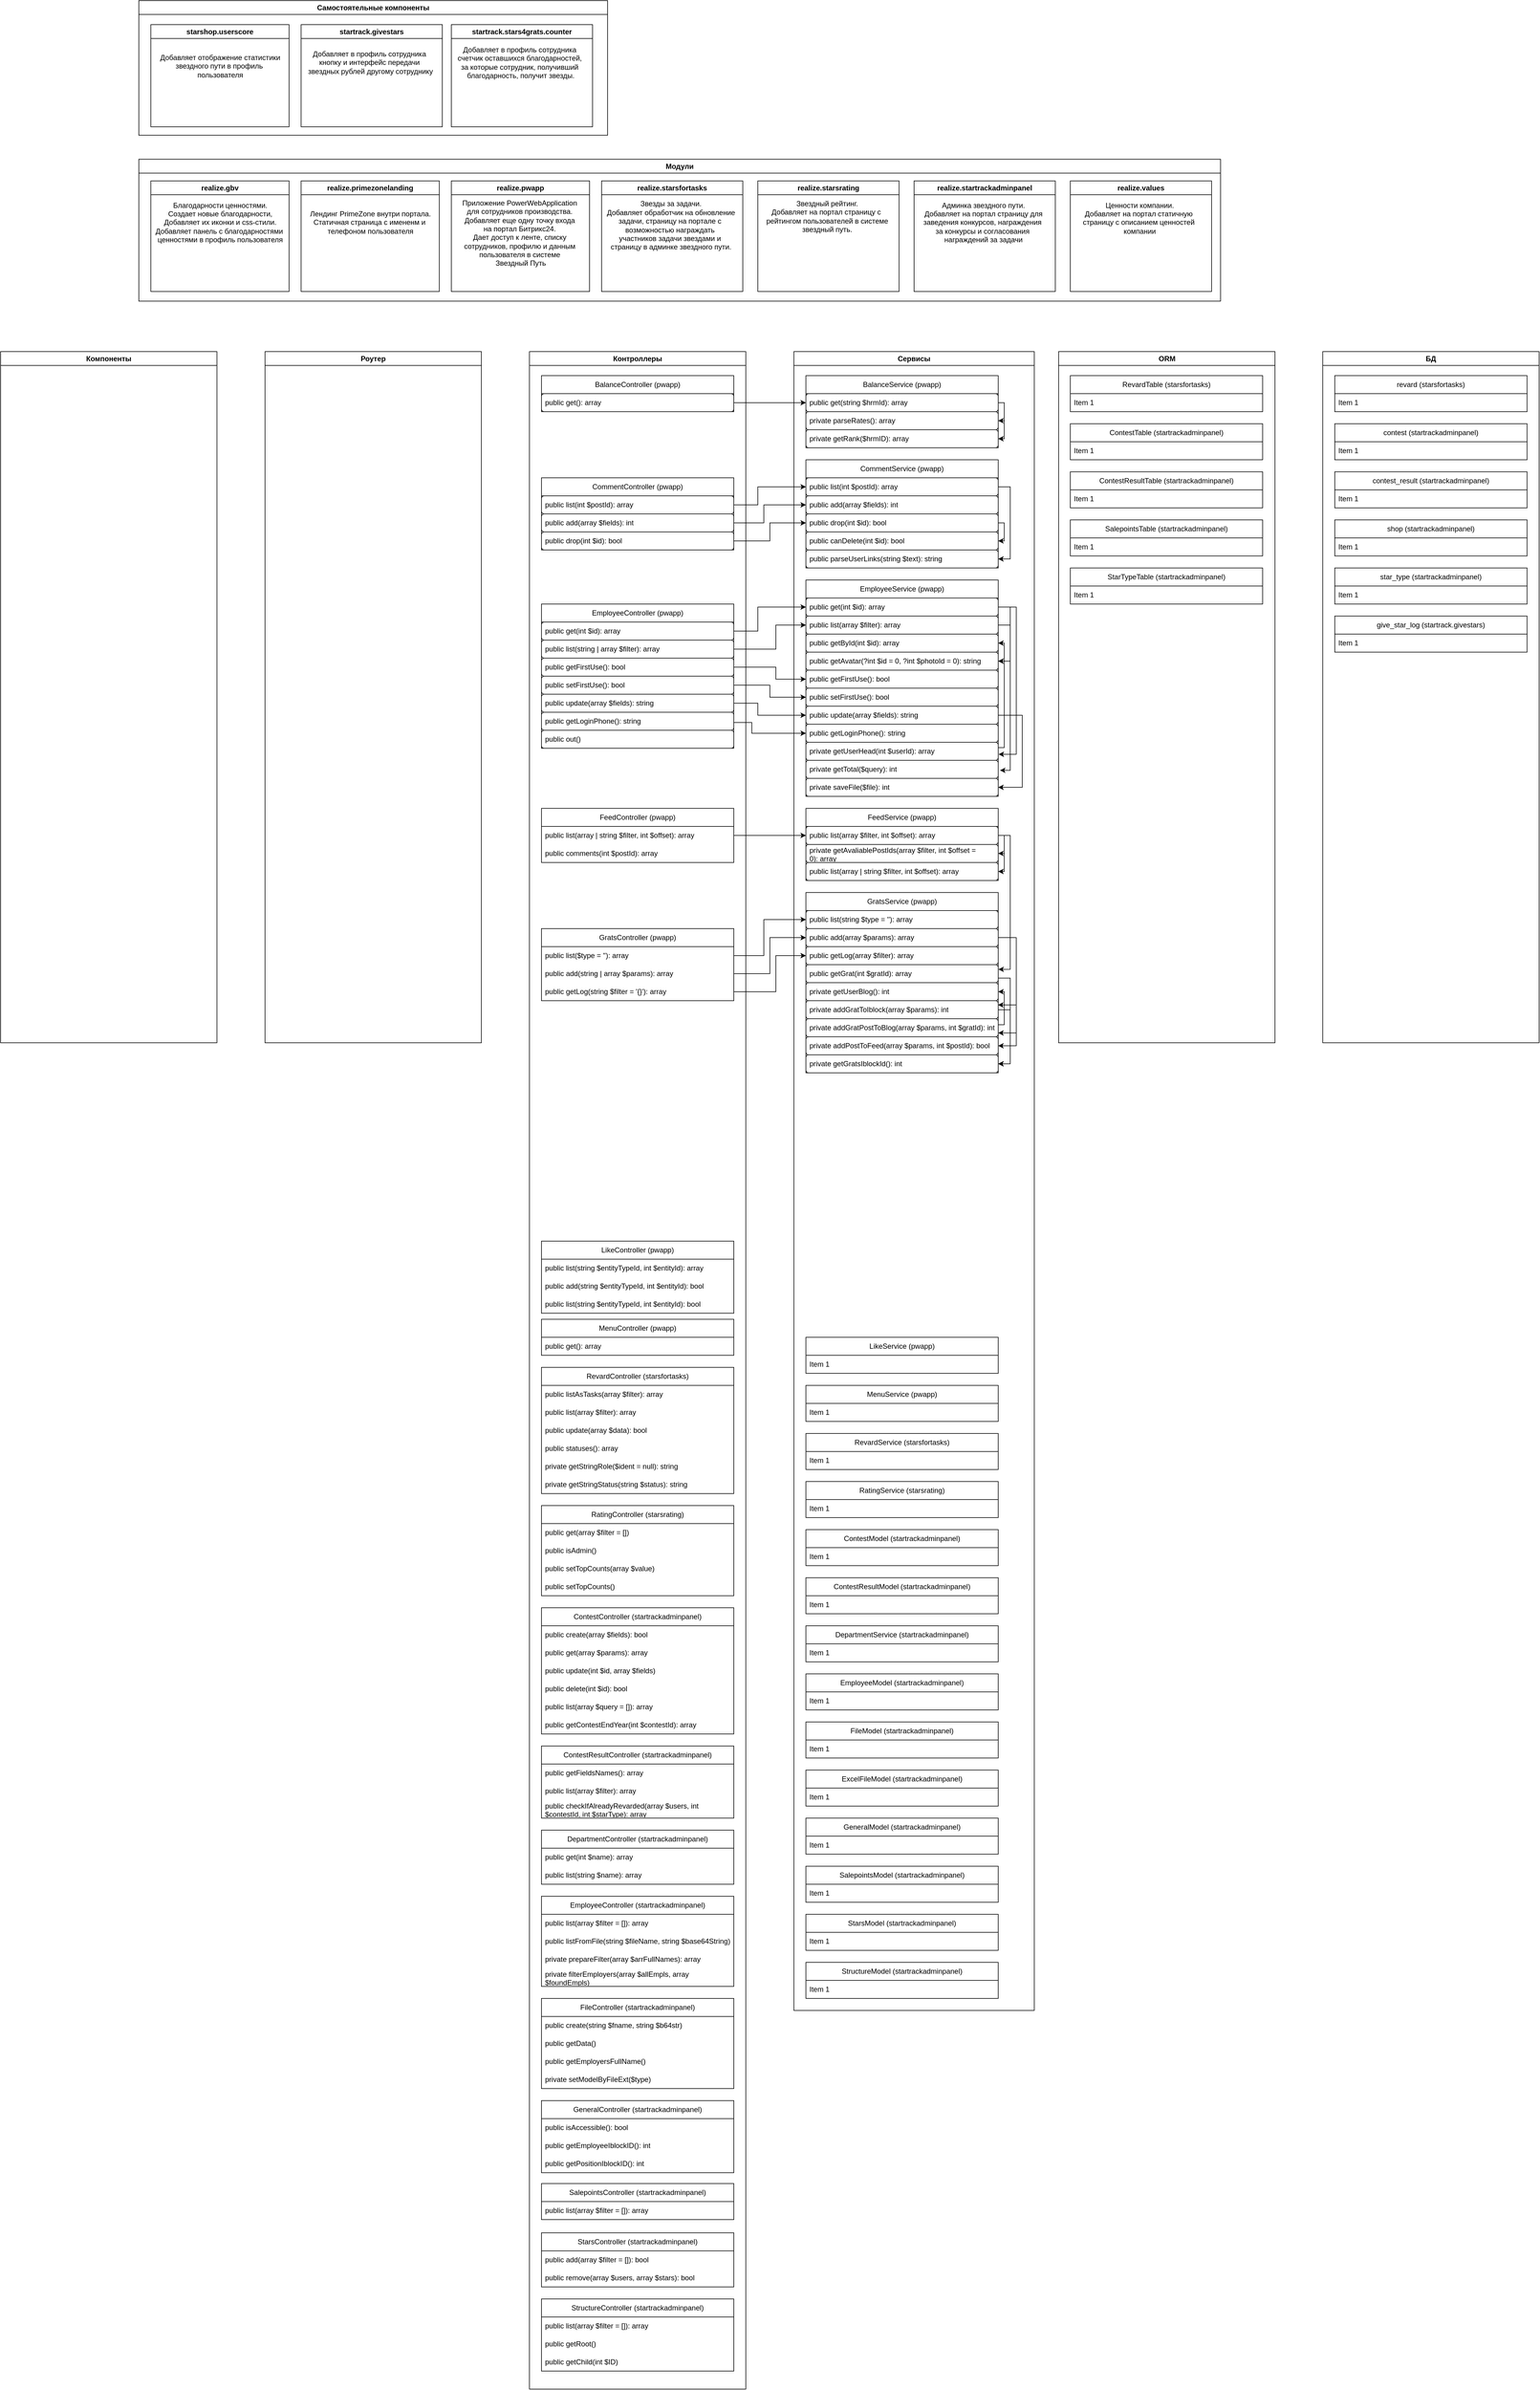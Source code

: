 <mxfile version="26.2.2">
  <diagram name="Страница — 1" id="7YhYr_va-TCdTjCw_P9J">
    <mxGraphModel dx="3245" dy="2054" grid="1" gridSize="10" guides="1" tooltips="1" connect="1" arrows="1" fold="1" page="1" pageScale="1" pageWidth="827" pageHeight="1169" math="0" shadow="0">
      <root>
        <mxCell id="0" />
        <mxCell id="1" parent="0" />
        <mxCell id="W7qoIp80rK4BXS5TUZ5P-1" value="Роутер" style="swimlane;whiteSpace=wrap;html=1;" parent="1" vertex="1">
          <mxGeometry x="-440" width="360" height="1150" as="geometry" />
        </mxCell>
        <mxCell id="W7qoIp80rK4BXS5TUZ5P-2" value="Контроллеры" style="swimlane;whiteSpace=wrap;html=1;" parent="1" vertex="1">
          <mxGeometry width="360" height="3390" as="geometry" />
        </mxCell>
        <mxCell id="W7qoIp80rK4BXS5TUZ5P-6" value="BalanceController (pwapp)" style="swimlane;fontStyle=0;childLayout=stackLayout;horizontal=1;startSize=30;horizontalStack=0;resizeParent=1;resizeParentMax=0;resizeLast=0;collapsible=1;marginBottom=0;whiteSpace=wrap;html=1;" parent="W7qoIp80rK4BXS5TUZ5P-2" vertex="1">
          <mxGeometry x="20" y="40" width="320" height="60" as="geometry" />
        </mxCell>
        <mxCell id="W7qoIp80rK4BXS5TUZ5P-7" value="public get(): array" style="text;strokeColor=default;fillColor=none;align=left;verticalAlign=middle;spacingLeft=4;spacingRight=4;overflow=hidden;points=[[0,0.5],[1,0.5]];portConstraint=eastwest;rotatable=0;whiteSpace=wrap;html=1;rounded=1;" parent="W7qoIp80rK4BXS5TUZ5P-6" vertex="1">
          <mxGeometry y="30" width="320" height="30" as="geometry" />
        </mxCell>
        <mxCell id="W7qoIp80rK4BXS5TUZ5P-11" value="CommentController (pwapp)" style="swimlane;fontStyle=0;childLayout=stackLayout;horizontal=1;startSize=30;horizontalStack=0;resizeParent=1;resizeParentMax=0;resizeLast=0;collapsible=1;marginBottom=0;whiteSpace=wrap;html=1;" parent="W7qoIp80rK4BXS5TUZ5P-2" vertex="1">
          <mxGeometry x="20" y="210" width="320" height="120" as="geometry" />
        </mxCell>
        <mxCell id="W7qoIp80rK4BXS5TUZ5P-164" value="public list(int $postId): array" style="text;strokeColor=default;fillColor=none;align=left;verticalAlign=middle;spacingLeft=4;spacingRight=4;overflow=hidden;points=[[0,0.5],[1,0.5]];portConstraint=eastwest;rotatable=0;whiteSpace=wrap;html=1;rounded=1;" parent="W7qoIp80rK4BXS5TUZ5P-11" vertex="1">
          <mxGeometry y="30" width="320" height="30" as="geometry" />
        </mxCell>
        <mxCell id="W7qoIp80rK4BXS5TUZ5P-165" value="public add(array $fields): int" style="text;strokeColor=default;fillColor=none;align=left;verticalAlign=middle;spacingLeft=4;spacingRight=4;overflow=hidden;points=[[0,0.5],[1,0.5]];portConstraint=eastwest;rotatable=0;whiteSpace=wrap;html=1;rounded=1;" parent="W7qoIp80rK4BXS5TUZ5P-11" vertex="1">
          <mxGeometry y="60" width="320" height="30" as="geometry" />
        </mxCell>
        <mxCell id="W7qoIp80rK4BXS5TUZ5P-12" value="public drop(int $id): bool" style="text;strokeColor=default;fillColor=none;align=left;verticalAlign=middle;spacingLeft=4;spacingRight=4;overflow=hidden;points=[[0,0.5],[1,0.5]];portConstraint=eastwest;rotatable=0;whiteSpace=wrap;html=1;rounded=1;" parent="W7qoIp80rK4BXS5TUZ5P-11" vertex="1">
          <mxGeometry y="90" width="320" height="30" as="geometry" />
        </mxCell>
        <mxCell id="W7qoIp80rK4BXS5TUZ5P-63" value="EmployeeController (startrackadminpanel)" style="swimlane;fontStyle=0;childLayout=stackLayout;horizontal=1;startSize=30;horizontalStack=0;resizeParent=1;resizeParentMax=0;resizeLast=0;collapsible=1;marginBottom=0;whiteSpace=wrap;html=1;" parent="W7qoIp80rK4BXS5TUZ5P-2" vertex="1">
          <mxGeometry x="20" y="2570" width="320" height="150" as="geometry" />
        </mxCell>
        <mxCell id="dHAQn9XlCyXdEDSMRAJb-65" value="public list(array $filter = []&lt;span style=&quot;color: light-dark(rgb(0, 0, 0), rgb(255, 255, 255)); background-color: transparent;&quot;&gt;):&lt;/span&gt;&lt;span style=&quot;color: light-dark(rgb(0, 0, 0), rgb(255, 255, 255)); background-color: transparent;&quot;&gt;&amp;nbsp;array&lt;/span&gt;" style="text;strokeColor=none;fillColor=none;align=left;verticalAlign=middle;spacingLeft=4;spacingRight=4;overflow=hidden;points=[[0,0.5],[1,0.5]];portConstraint=eastwest;rotatable=0;whiteSpace=wrap;html=1;" parent="W7qoIp80rK4BXS5TUZ5P-63" vertex="1">
          <mxGeometry y="30" width="320" height="30" as="geometry" />
        </mxCell>
        <mxCell id="dHAQn9XlCyXdEDSMRAJb-67" value="public listFromFile(string $fileName, string $base64String&lt;span style=&quot;color: light-dark(rgb(0, 0, 0), rgb(255, 255, 255)); background-color: transparent;&quot;&gt;)&lt;/span&gt;" style="text;strokeColor=none;fillColor=none;align=left;verticalAlign=middle;spacingLeft=4;spacingRight=4;overflow=hidden;points=[[0,0.5],[1,0.5]];portConstraint=eastwest;rotatable=0;whiteSpace=wrap;html=1;" parent="W7qoIp80rK4BXS5TUZ5P-63" vertex="1">
          <mxGeometry y="60" width="320" height="30" as="geometry" />
        </mxCell>
        <mxCell id="dHAQn9XlCyXdEDSMRAJb-69" value="private prepareFilter(array $arrFullNames&lt;span style=&quot;color: light-dark(rgb(0, 0, 0), rgb(255, 255, 255)); background-color: transparent;&quot;&gt;): array&lt;/span&gt;" style="text;strokeColor=none;fillColor=none;align=left;verticalAlign=middle;spacingLeft=4;spacingRight=4;overflow=hidden;points=[[0,0.5],[1,0.5]];portConstraint=eastwest;rotatable=0;whiteSpace=wrap;html=1;" parent="W7qoIp80rK4BXS5TUZ5P-63" vertex="1">
          <mxGeometry y="90" width="320" height="30" as="geometry" />
        </mxCell>
        <mxCell id="dHAQn9XlCyXdEDSMRAJb-66" value="private filterEmployers(array $allEmpls, array $foundEmpls&lt;span style=&quot;color: light-dark(rgb(0, 0, 0), rgb(255, 255, 255)); background-color: transparent;&quot;&gt;)&lt;/span&gt;" style="text;strokeColor=none;fillColor=none;align=left;verticalAlign=middle;spacingLeft=4;spacingRight=4;overflow=hidden;points=[[0,0.5],[1,0.5]];portConstraint=eastwest;rotatable=0;whiteSpace=wrap;html=1;" parent="W7qoIp80rK4BXS5TUZ5P-63" vertex="1">
          <mxGeometry y="120" width="320" height="30" as="geometry" />
        </mxCell>
        <mxCell id="W7qoIp80rK4BXS5TUZ5P-18" value="EmployeeController (pwapp)" style="swimlane;fontStyle=0;childLayout=stackLayout;horizontal=1;startSize=30;horizontalStack=0;resizeParent=1;resizeParentMax=0;resizeLast=0;collapsible=1;marginBottom=0;whiteSpace=wrap;html=1;" parent="W7qoIp80rK4BXS5TUZ5P-2" vertex="1">
          <mxGeometry x="20" y="420" width="320" height="240" as="geometry" />
        </mxCell>
        <mxCell id="dHAQn9XlCyXdEDSMRAJb-1" value="public get(int $id): array" style="text;strokeColor=default;fillColor=none;align=left;verticalAlign=middle;spacingLeft=4;spacingRight=4;overflow=hidden;points=[[0,0.5],[1,0.5]];portConstraint=eastwest;rotatable=0;whiteSpace=wrap;html=1;rounded=1;" parent="W7qoIp80rK4BXS5TUZ5P-18" vertex="1">
          <mxGeometry y="30" width="320" height="30" as="geometry" />
        </mxCell>
        <mxCell id="dHAQn9XlCyXdEDSMRAJb-2" value="public list(string | array $filter): array" style="text;strokeColor=default;fillColor=none;align=left;verticalAlign=middle;spacingLeft=4;spacingRight=4;overflow=hidden;points=[[0,0.5],[1,0.5]];portConstraint=eastwest;rotatable=0;whiteSpace=wrap;html=1;rounded=1;" parent="W7qoIp80rK4BXS5TUZ5P-18" vertex="1">
          <mxGeometry y="60" width="320" height="30" as="geometry" />
        </mxCell>
        <mxCell id="dHAQn9XlCyXdEDSMRAJb-3" value="public getFirstUse(&lt;span style=&quot;background-color: transparent; color: light-dark(rgb(0, 0, 0), rgb(255, 255, 255));&quot;&gt;): bool&lt;/span&gt;" style="text;strokeColor=default;fillColor=none;align=left;verticalAlign=middle;spacingLeft=4;spacingRight=4;overflow=hidden;points=[[0,0.5],[1,0.5]];portConstraint=eastwest;rotatable=0;whiteSpace=wrap;html=1;rounded=1;" parent="W7qoIp80rK4BXS5TUZ5P-18" vertex="1">
          <mxGeometry y="90" width="320" height="30" as="geometry" />
        </mxCell>
        <mxCell id="dHAQn9XlCyXdEDSMRAJb-4" value="public setFirstUse(&lt;span style=&quot;background-color: transparent; color: light-dark(rgb(0, 0, 0), rgb(255, 255, 255));&quot;&gt;):&lt;/span&gt;&lt;span style=&quot;background-color: transparent; color: light-dark(rgb(0, 0, 0), rgb(255, 255, 255));&quot;&gt;&amp;nbsp;bool&lt;/span&gt;" style="text;strokeColor=default;fillColor=none;align=left;verticalAlign=middle;spacingLeft=4;spacingRight=4;overflow=hidden;points=[[0,0.5],[1,0.5]];portConstraint=eastwest;rotatable=0;whiteSpace=wrap;html=1;rounded=1;" parent="W7qoIp80rK4BXS5TUZ5P-18" vertex="1">
          <mxGeometry y="120" width="320" height="30" as="geometry" />
        </mxCell>
        <mxCell id="dHAQn9XlCyXdEDSMRAJb-5" value="public update(array $fields&lt;span style=&quot;background-color: transparent; color: light-dark(rgb(0, 0, 0), rgb(255, 255, 255));&quot;&gt;):&lt;/span&gt;&lt;span style=&quot;background-color: transparent; color: light-dark(rgb(0, 0, 0), rgb(255, 255, 255));&quot;&gt;&amp;nbsp;string&lt;/span&gt;" style="text;strokeColor=default;fillColor=none;align=left;verticalAlign=middle;spacingLeft=4;spacingRight=4;overflow=hidden;points=[[0,0.5],[1,0.5]];portConstraint=eastwest;rotatable=0;whiteSpace=wrap;html=1;rounded=1;" parent="W7qoIp80rK4BXS5TUZ5P-18" vertex="1">
          <mxGeometry y="150" width="320" height="30" as="geometry" />
        </mxCell>
        <mxCell id="dHAQn9XlCyXdEDSMRAJb-6" value="public getLoginPhone(&lt;span style=&quot;background-color: transparent; color: light-dark(rgb(0, 0, 0), rgb(255, 255, 255));&quot;&gt;):&lt;/span&gt;&lt;span style=&quot;background-color: transparent; color: light-dark(rgb(0, 0, 0), rgb(255, 255, 255));&quot;&gt;&amp;nbsp;string&lt;/span&gt;" style="text;strokeColor=default;fillColor=none;align=left;verticalAlign=middle;spacingLeft=4;spacingRight=4;overflow=hidden;points=[[0,0.5],[1,0.5]];portConstraint=eastwest;rotatable=0;whiteSpace=wrap;html=1;rounded=1;" parent="W7qoIp80rK4BXS5TUZ5P-18" vertex="1">
          <mxGeometry y="180" width="320" height="30" as="geometry" />
        </mxCell>
        <mxCell id="W7qoIp80rK4BXS5TUZ5P-166" value="public out(&lt;span style=&quot;background-color: transparent; color: light-dark(rgb(0, 0, 0), rgb(255, 255, 255));&quot;&gt;)&lt;/span&gt;" style="text;strokeColor=default;fillColor=none;align=left;verticalAlign=middle;spacingLeft=4;spacingRight=4;overflow=hidden;points=[[0,0.5],[1,0.5]];portConstraint=eastwest;rotatable=0;whiteSpace=wrap;html=1;rounded=1;" parent="W7qoIp80rK4BXS5TUZ5P-18" vertex="1">
          <mxGeometry y="210" width="320" height="30" as="geometry" />
        </mxCell>
        <mxCell id="W7qoIp80rK4BXS5TUZ5P-20" value="FeedController (pwapp)" style="swimlane;fontStyle=0;childLayout=stackLayout;horizontal=1;startSize=30;horizontalStack=0;resizeParent=1;resizeParentMax=0;resizeLast=0;collapsible=1;marginBottom=0;whiteSpace=wrap;html=1;" parent="W7qoIp80rK4BXS5TUZ5P-2" vertex="1">
          <mxGeometry x="20" y="760" width="320" height="90" as="geometry" />
        </mxCell>
        <mxCell id="dHAQn9XlCyXdEDSMRAJb-53" value="public list(array | string $filter, int $offset&lt;span style=&quot;background-color: transparent; color: light-dark(rgb(0, 0, 0), rgb(255, 255, 255));&quot;&gt;):&lt;/span&gt;&lt;span style=&quot;background-color: transparent; color: light-dark(rgb(0, 0, 0), rgb(255, 255, 255));&quot;&gt;&amp;nbsp;array&lt;/span&gt;" style="text;strokeColor=none;fillColor=none;align=left;verticalAlign=middle;spacingLeft=4;spacingRight=4;overflow=hidden;points=[[0,0.5],[1,0.5]];portConstraint=eastwest;rotatable=0;whiteSpace=wrap;html=1;" parent="W7qoIp80rK4BXS5TUZ5P-20" vertex="1">
          <mxGeometry y="30" width="320" height="30" as="geometry" />
        </mxCell>
        <mxCell id="dHAQn9XlCyXdEDSMRAJb-52" value="public comments(int $postId&lt;span style=&quot;background-color: transparent; color: light-dark(rgb(0, 0, 0), rgb(255, 255, 255));&quot;&gt;):&lt;/span&gt;&lt;span style=&quot;background-color: transparent; color: light-dark(rgb(0, 0, 0), rgb(255, 255, 255));&quot;&gt;&amp;nbsp;array&lt;/span&gt;" style="text;strokeColor=none;fillColor=none;align=left;verticalAlign=middle;spacingLeft=4;spacingRight=4;overflow=hidden;points=[[0,0.5],[1,0.5]];portConstraint=eastwest;rotatable=0;whiteSpace=wrap;html=1;" parent="W7qoIp80rK4BXS5TUZ5P-20" vertex="1">
          <mxGeometry y="60" width="320" height="30" as="geometry" />
        </mxCell>
        <mxCell id="W7qoIp80rK4BXS5TUZ5P-22" value="GratsController (pwapp)" style="swimlane;fontStyle=0;childLayout=stackLayout;horizontal=1;startSize=30;horizontalStack=0;resizeParent=1;resizeParentMax=0;resizeLast=0;collapsible=1;marginBottom=0;whiteSpace=wrap;html=1;" parent="W7qoIp80rK4BXS5TUZ5P-2" vertex="1">
          <mxGeometry x="20" y="960" width="320" height="120" as="geometry" />
        </mxCell>
        <mxCell id="dHAQn9XlCyXdEDSMRAJb-56" value="public list($type = &#39;&#39;&lt;span style=&quot;background-color: transparent; color: light-dark(rgb(0, 0, 0), rgb(255, 255, 255));&quot;&gt;):&lt;/span&gt;&lt;span style=&quot;background-color: transparent; color: light-dark(rgb(0, 0, 0), rgb(255, 255, 255));&quot;&gt;&amp;nbsp;array&lt;/span&gt;" style="text;strokeColor=none;fillColor=none;align=left;verticalAlign=middle;spacingLeft=4;spacingRight=4;overflow=hidden;points=[[0,0.5],[1,0.5]];portConstraint=eastwest;rotatable=0;whiteSpace=wrap;html=1;" parent="W7qoIp80rK4BXS5TUZ5P-22" vertex="1">
          <mxGeometry y="30" width="320" height="30" as="geometry" />
        </mxCell>
        <mxCell id="dHAQn9XlCyXdEDSMRAJb-57" value="public add(string | array $params&lt;span style=&quot;background-color: transparent; color: light-dark(rgb(0, 0, 0), rgb(255, 255, 255));&quot;&gt;):&lt;/span&gt;&lt;span style=&quot;background-color: transparent; color: light-dark(rgb(0, 0, 0), rgb(255, 255, 255));&quot;&gt;&amp;nbsp;array&lt;/span&gt;" style="text;strokeColor=none;fillColor=none;align=left;verticalAlign=middle;spacingLeft=4;spacingRight=4;overflow=hidden;points=[[0,0.5],[1,0.5]];portConstraint=eastwest;rotatable=0;whiteSpace=wrap;html=1;" parent="W7qoIp80rK4BXS5TUZ5P-22" vertex="1">
          <mxGeometry y="60" width="320" height="30" as="geometry" />
        </mxCell>
        <mxCell id="dHAQn9XlCyXdEDSMRAJb-58" value="public getLog(string $filter = &#39;{}&#39;&lt;span style=&quot;background-color: transparent; color: light-dark(rgb(0, 0, 0), rgb(255, 255, 255));&quot;&gt;):&lt;/span&gt;&lt;span style=&quot;background-color: transparent; color: light-dark(rgb(0, 0, 0), rgb(255, 255, 255));&quot;&gt;&amp;nbsp;array&lt;/span&gt;" style="text;strokeColor=none;fillColor=none;align=left;verticalAlign=middle;spacingLeft=4;spacingRight=4;overflow=hidden;points=[[0,0.5],[1,0.5]];portConstraint=eastwest;rotatable=0;whiteSpace=wrap;html=1;" parent="W7qoIp80rK4BXS5TUZ5P-22" vertex="1">
          <mxGeometry y="90" width="320" height="30" as="geometry" />
        </mxCell>
        <mxCell id="W7qoIp80rK4BXS5TUZ5P-24" value="LikeController (pwapp)" style="swimlane;fontStyle=0;childLayout=stackLayout;horizontal=1;startSize=30;horizontalStack=0;resizeParent=1;resizeParentMax=0;resizeLast=0;collapsible=1;marginBottom=0;whiteSpace=wrap;html=1;" parent="W7qoIp80rK4BXS5TUZ5P-2" vertex="1">
          <mxGeometry x="20" y="1480" width="320" height="120" as="geometry" />
        </mxCell>
        <mxCell id="dHAQn9XlCyXdEDSMRAJb-59" value="public list(string $entityTypeId, int $entityId&lt;span style=&quot;background-color: transparent; color: light-dark(rgb(0, 0, 0), rgb(255, 255, 255));&quot;&gt;):&lt;/span&gt;&lt;span style=&quot;background-color: transparent; color: light-dark(rgb(0, 0, 0), rgb(255, 255, 255));&quot;&gt;&amp;nbsp;array&lt;/span&gt;" style="text;strokeColor=none;fillColor=none;align=left;verticalAlign=middle;spacingLeft=4;spacingRight=4;overflow=hidden;points=[[0,0.5],[1,0.5]];portConstraint=eastwest;rotatable=0;whiteSpace=wrap;html=1;" parent="W7qoIp80rK4BXS5TUZ5P-24" vertex="1">
          <mxGeometry y="30" width="320" height="30" as="geometry" />
        </mxCell>
        <mxCell id="dHAQn9XlCyXdEDSMRAJb-63" value="public add(string $entityTypeId, int $entityId&lt;span style=&quot;background-color: transparent; color: light-dark(rgb(0, 0, 0), rgb(255, 255, 255));&quot;&gt;):&lt;/span&gt;&lt;span style=&quot;background-color: transparent; color: light-dark(rgb(0, 0, 0), rgb(255, 255, 255));&quot;&gt;&amp;nbsp;bool&lt;/span&gt;" style="text;strokeColor=none;fillColor=none;align=left;verticalAlign=middle;spacingLeft=4;spacingRight=4;overflow=hidden;points=[[0,0.5],[1,0.5]];portConstraint=eastwest;rotatable=0;whiteSpace=wrap;html=1;" parent="W7qoIp80rK4BXS5TUZ5P-24" vertex="1">
          <mxGeometry y="60" width="320" height="30" as="geometry" />
        </mxCell>
        <mxCell id="dHAQn9XlCyXdEDSMRAJb-60" value="public list(string $entityTypeId, int $entityId&lt;span style=&quot;background-color: transparent; color: light-dark(rgb(0, 0, 0), rgb(255, 255, 255));&quot;&gt;):&lt;/span&gt;&lt;span style=&quot;background-color: transparent; color: light-dark(rgb(0, 0, 0), rgb(255, 255, 255));&quot;&gt;&amp;nbsp;bool&lt;/span&gt;" style="text;strokeColor=none;fillColor=none;align=left;verticalAlign=middle;spacingLeft=4;spacingRight=4;overflow=hidden;points=[[0,0.5],[1,0.5]];portConstraint=eastwest;rotatable=0;whiteSpace=wrap;html=1;" parent="W7qoIp80rK4BXS5TUZ5P-24" vertex="1">
          <mxGeometry y="90" width="320" height="30" as="geometry" />
        </mxCell>
        <mxCell id="W7qoIp80rK4BXS5TUZ5P-26" value="MenuController (pwapp)" style="swimlane;fontStyle=0;childLayout=stackLayout;horizontal=1;startSize=30;horizontalStack=0;resizeParent=1;resizeParentMax=0;resizeLast=0;collapsible=1;marginBottom=0;whiteSpace=wrap;html=1;" parent="W7qoIp80rK4BXS5TUZ5P-2" vertex="1">
          <mxGeometry x="20" y="1610" width="320" height="60" as="geometry" />
        </mxCell>
        <mxCell id="W7qoIp80rK4BXS5TUZ5P-27" value="public get(&lt;span style=&quot;color: light-dark(rgb(0, 0, 0), rgb(255, 255, 255)); background-color: transparent;&quot;&gt;):&lt;/span&gt;&lt;span style=&quot;color: light-dark(rgb(0, 0, 0), rgb(255, 255, 255)); background-color: transparent;&quot;&gt;&amp;nbsp;array&lt;/span&gt;" style="text;strokeColor=none;fillColor=none;align=left;verticalAlign=middle;spacingLeft=4;spacingRight=4;overflow=hidden;points=[[0,0.5],[1,0.5]];portConstraint=eastwest;rotatable=0;whiteSpace=wrap;html=1;" parent="W7qoIp80rK4BXS5TUZ5P-26" vertex="1">
          <mxGeometry y="30" width="320" height="30" as="geometry" />
        </mxCell>
        <mxCell id="W7qoIp80rK4BXS5TUZ5P-43" value="RevardController (starsfortasks)" style="swimlane;fontStyle=0;childLayout=stackLayout;horizontal=1;startSize=30;horizontalStack=0;resizeParent=1;resizeParentMax=0;resizeLast=0;collapsible=1;marginBottom=0;whiteSpace=wrap;html=1;" parent="W7qoIp80rK4BXS5TUZ5P-2" vertex="1">
          <mxGeometry x="20" y="1690" width="320" height="210" as="geometry" />
        </mxCell>
        <mxCell id="dHAQn9XlCyXdEDSMRAJb-70" value="public listAsTasks(array $filter&lt;span style=&quot;color: light-dark(rgb(0, 0, 0), rgb(255, 255, 255)); background-color: transparent;&quot;&gt;):&lt;/span&gt;&lt;span style=&quot;color: light-dark(rgb(0, 0, 0), rgb(255, 255, 255)); background-color: transparent;&quot;&gt;&amp;nbsp;array&lt;/span&gt;" style="text;strokeColor=none;fillColor=none;align=left;verticalAlign=middle;spacingLeft=4;spacingRight=4;overflow=hidden;points=[[0,0.5],[1,0.5]];portConstraint=eastwest;rotatable=0;whiteSpace=wrap;html=1;" parent="W7qoIp80rK4BXS5TUZ5P-43" vertex="1">
          <mxGeometry y="30" width="320" height="30" as="geometry" />
        </mxCell>
        <mxCell id="dHAQn9XlCyXdEDSMRAJb-72" value="public list(array $filter&lt;span style=&quot;color: light-dark(rgb(0, 0, 0), rgb(255, 255, 255)); background-color: transparent;&quot;&gt;):&lt;/span&gt;&lt;span style=&quot;color: light-dark(rgb(0, 0, 0), rgb(255, 255, 255)); background-color: transparent;&quot;&gt;&amp;nbsp;array&lt;/span&gt;" style="text;strokeColor=none;fillColor=none;align=left;verticalAlign=middle;spacingLeft=4;spacingRight=4;overflow=hidden;points=[[0,0.5],[1,0.5]];portConstraint=eastwest;rotatable=0;whiteSpace=wrap;html=1;" parent="W7qoIp80rK4BXS5TUZ5P-43" vertex="1">
          <mxGeometry y="60" width="320" height="30" as="geometry" />
        </mxCell>
        <mxCell id="dHAQn9XlCyXdEDSMRAJb-73" value="public update(array $data&lt;span style=&quot;color: light-dark(rgb(0, 0, 0), rgb(255, 255, 255)); background-color: transparent;&quot;&gt;):&lt;/span&gt;&lt;span style=&quot;color: light-dark(rgb(0, 0, 0), rgb(255, 255, 255)); background-color: transparent;&quot;&gt;&amp;nbsp;bool&lt;/span&gt;" style="text;strokeColor=none;fillColor=none;align=left;verticalAlign=middle;spacingLeft=4;spacingRight=4;overflow=hidden;points=[[0,0.5],[1,0.5]];portConstraint=eastwest;rotatable=0;whiteSpace=wrap;html=1;" parent="W7qoIp80rK4BXS5TUZ5P-43" vertex="1">
          <mxGeometry y="90" width="320" height="30" as="geometry" />
        </mxCell>
        <mxCell id="dHAQn9XlCyXdEDSMRAJb-74" value="public statuses(&lt;span style=&quot;color: light-dark(rgb(0, 0, 0), rgb(255, 255, 255)); background-color: transparent;&quot;&gt;):&lt;/span&gt;&lt;span style=&quot;color: light-dark(rgb(0, 0, 0), rgb(255, 255, 255)); background-color: transparent;&quot;&gt;&amp;nbsp;array&lt;/span&gt;" style="text;strokeColor=none;fillColor=none;align=left;verticalAlign=middle;spacingLeft=4;spacingRight=4;overflow=hidden;points=[[0,0.5],[1,0.5]];portConstraint=eastwest;rotatable=0;whiteSpace=wrap;html=1;" parent="W7qoIp80rK4BXS5TUZ5P-43" vertex="1">
          <mxGeometry y="120" width="320" height="30" as="geometry" />
        </mxCell>
        <mxCell id="dHAQn9XlCyXdEDSMRAJb-71" value="private getStringRole($ident = null&lt;span style=&quot;color: light-dark(rgb(0, 0, 0), rgb(255, 255, 255)); background-color: transparent;&quot;&gt;):&lt;/span&gt;&lt;span style=&quot;color: light-dark(rgb(0, 0, 0), rgb(255, 255, 255)); background-color: transparent;&quot;&gt;&amp;nbsp;string&lt;/span&gt;" style="text;strokeColor=none;fillColor=none;align=left;verticalAlign=middle;spacingLeft=4;spacingRight=4;overflow=hidden;points=[[0,0.5],[1,0.5]];portConstraint=eastwest;rotatable=0;whiteSpace=wrap;html=1;" parent="W7qoIp80rK4BXS5TUZ5P-43" vertex="1">
          <mxGeometry y="150" width="320" height="30" as="geometry" />
        </mxCell>
        <mxCell id="dHAQn9XlCyXdEDSMRAJb-75" value="private getStringStatus(string $status&lt;span style=&quot;color: light-dark(rgb(0, 0, 0), rgb(255, 255, 255)); background-color: transparent;&quot;&gt;):&lt;/span&gt;&lt;span style=&quot;color: light-dark(rgb(0, 0, 0), rgb(255, 255, 255)); background-color: transparent;&quot;&gt;&amp;nbsp;string&lt;/span&gt;" style="text;strokeColor=none;fillColor=none;align=left;verticalAlign=middle;spacingLeft=4;spacingRight=4;overflow=hidden;points=[[0,0.5],[1,0.5]];portConstraint=eastwest;rotatable=0;whiteSpace=wrap;html=1;" parent="W7qoIp80rK4BXS5TUZ5P-43" vertex="1">
          <mxGeometry y="180" width="320" height="30" as="geometry" />
        </mxCell>
        <mxCell id="W7qoIp80rK4BXS5TUZ5P-45" value="RatingController (starsrating)" style="swimlane;fontStyle=0;childLayout=stackLayout;horizontal=1;startSize=30;horizontalStack=0;resizeParent=1;resizeParentMax=0;resizeLast=0;collapsible=1;marginBottom=0;whiteSpace=wrap;html=1;" parent="W7qoIp80rK4BXS5TUZ5P-2" vertex="1">
          <mxGeometry x="20" y="1920" width="320" height="150" as="geometry" />
        </mxCell>
        <mxCell id="dHAQn9XlCyXdEDSMRAJb-76" value="public get(array $filter = []&lt;span style=&quot;color: light-dark(rgb(0, 0, 0), rgb(255, 255, 255)); background-color: transparent;&quot;&gt;)&lt;/span&gt;" style="text;strokeColor=none;fillColor=none;align=left;verticalAlign=middle;spacingLeft=4;spacingRight=4;overflow=hidden;points=[[0,0.5],[1,0.5]];portConstraint=eastwest;rotatable=0;whiteSpace=wrap;html=1;" parent="W7qoIp80rK4BXS5TUZ5P-45" vertex="1">
          <mxGeometry y="30" width="320" height="30" as="geometry" />
        </mxCell>
        <mxCell id="dHAQn9XlCyXdEDSMRAJb-77" value="public isAdmin(&lt;span style=&quot;color: light-dark(rgb(0, 0, 0), rgb(255, 255, 255)); background-color: transparent;&quot;&gt;)&lt;/span&gt;" style="text;strokeColor=none;fillColor=none;align=left;verticalAlign=middle;spacingLeft=4;spacingRight=4;overflow=hidden;points=[[0,0.5],[1,0.5]];portConstraint=eastwest;rotatable=0;whiteSpace=wrap;html=1;" parent="W7qoIp80rK4BXS5TUZ5P-45" vertex="1">
          <mxGeometry y="60" width="320" height="30" as="geometry" />
        </mxCell>
        <mxCell id="dHAQn9XlCyXdEDSMRAJb-78" value="public setTopCounts(array $value&lt;span style=&quot;color: light-dark(rgb(0, 0, 0), rgb(255, 255, 255)); background-color: transparent;&quot;&gt;)&lt;/span&gt;" style="text;strokeColor=none;fillColor=none;align=left;verticalAlign=middle;spacingLeft=4;spacingRight=4;overflow=hidden;points=[[0,0.5],[1,0.5]];portConstraint=eastwest;rotatable=0;whiteSpace=wrap;html=1;" parent="W7qoIp80rK4BXS5TUZ5P-45" vertex="1">
          <mxGeometry y="90" width="320" height="30" as="geometry" />
        </mxCell>
        <mxCell id="dHAQn9XlCyXdEDSMRAJb-79" value="public setTopCounts(&lt;span style=&quot;color: light-dark(rgb(0, 0, 0), rgb(255, 255, 255)); background-color: transparent;&quot;&gt;)&lt;/span&gt;" style="text;strokeColor=none;fillColor=none;align=left;verticalAlign=middle;spacingLeft=4;spacingRight=4;overflow=hidden;points=[[0,0.5],[1,0.5]];portConstraint=eastwest;rotatable=0;whiteSpace=wrap;html=1;" parent="W7qoIp80rK4BXS5TUZ5P-45" vertex="1">
          <mxGeometry y="120" width="320" height="30" as="geometry" />
        </mxCell>
        <mxCell id="W7qoIp80rK4BXS5TUZ5P-47" value="ContestController (startrackadminpanel)" style="swimlane;fontStyle=0;childLayout=stackLayout;horizontal=1;startSize=30;horizontalStack=0;resizeParent=1;resizeParentMax=0;resizeLast=0;collapsible=1;marginBottom=0;whiteSpace=wrap;html=1;" parent="W7qoIp80rK4BXS5TUZ5P-2" vertex="1">
          <mxGeometry x="20" y="2090" width="320" height="210" as="geometry" />
        </mxCell>
        <mxCell id="dHAQn9XlCyXdEDSMRAJb-80" value="public create(array $fields&lt;span style=&quot;color: light-dark(rgb(0, 0, 0), rgb(255, 255, 255)); background-color: transparent;&quot;&gt;): bool&lt;/span&gt;" style="text;strokeColor=none;fillColor=none;align=left;verticalAlign=middle;spacingLeft=4;spacingRight=4;overflow=hidden;points=[[0,0.5],[1,0.5]];portConstraint=eastwest;rotatable=0;whiteSpace=wrap;html=1;" parent="W7qoIp80rK4BXS5TUZ5P-47" vertex="1">
          <mxGeometry y="30" width="320" height="30" as="geometry" />
        </mxCell>
        <mxCell id="dHAQn9XlCyXdEDSMRAJb-81" value="public get(array $params&lt;span style=&quot;color: light-dark(rgb(0, 0, 0), rgb(255, 255, 255)); background-color: transparent;&quot;&gt;): array&lt;/span&gt;" style="text;strokeColor=none;fillColor=none;align=left;verticalAlign=middle;spacingLeft=4;spacingRight=4;overflow=hidden;points=[[0,0.5],[1,0.5]];portConstraint=eastwest;rotatable=0;whiteSpace=wrap;html=1;" parent="W7qoIp80rK4BXS5TUZ5P-47" vertex="1">
          <mxGeometry y="60" width="320" height="30" as="geometry" />
        </mxCell>
        <mxCell id="dHAQn9XlCyXdEDSMRAJb-83" value="public update(int $id, array $fields&lt;span style=&quot;color: light-dark(rgb(0, 0, 0), rgb(255, 255, 255)); background-color: transparent;&quot;&gt;)&lt;/span&gt;" style="text;strokeColor=none;fillColor=none;align=left;verticalAlign=middle;spacingLeft=4;spacingRight=4;overflow=hidden;points=[[0,0.5],[1,0.5]];portConstraint=eastwest;rotatable=0;whiteSpace=wrap;html=1;" parent="W7qoIp80rK4BXS5TUZ5P-47" vertex="1">
          <mxGeometry y="90" width="320" height="30" as="geometry" />
        </mxCell>
        <mxCell id="dHAQn9XlCyXdEDSMRAJb-82" value="public delete(int $id&lt;span style=&quot;color: light-dark(rgb(0, 0, 0), rgb(255, 255, 255)); background-color: transparent;&quot;&gt;): bool&lt;/span&gt;" style="text;strokeColor=none;fillColor=none;align=left;verticalAlign=middle;spacingLeft=4;spacingRight=4;overflow=hidden;points=[[0,0.5],[1,0.5]];portConstraint=eastwest;rotatable=0;whiteSpace=wrap;html=1;" parent="W7qoIp80rK4BXS5TUZ5P-47" vertex="1">
          <mxGeometry y="120" width="320" height="30" as="geometry" />
        </mxCell>
        <mxCell id="dHAQn9XlCyXdEDSMRAJb-84" value="public list(array $query = []&lt;span style=&quot;color: light-dark(rgb(0, 0, 0), rgb(255, 255, 255)); background-color: transparent;&quot;&gt;): array&lt;/span&gt;" style="text;strokeColor=none;fillColor=none;align=left;verticalAlign=middle;spacingLeft=4;spacingRight=4;overflow=hidden;points=[[0,0.5],[1,0.5]];portConstraint=eastwest;rotatable=0;whiteSpace=wrap;html=1;" parent="W7qoIp80rK4BXS5TUZ5P-47" vertex="1">
          <mxGeometry y="150" width="320" height="30" as="geometry" />
        </mxCell>
        <mxCell id="dHAQn9XlCyXdEDSMRAJb-85" value="public getContestEndYear(int $contestId&lt;span style=&quot;color: light-dark(rgb(0, 0, 0), rgb(255, 255, 255)); background-color: transparent;&quot;&gt;): array&lt;/span&gt;" style="text;strokeColor=none;fillColor=none;align=left;verticalAlign=middle;spacingLeft=4;spacingRight=4;overflow=hidden;points=[[0,0.5],[1,0.5]];portConstraint=eastwest;rotatable=0;whiteSpace=wrap;html=1;" parent="W7qoIp80rK4BXS5TUZ5P-47" vertex="1">
          <mxGeometry y="180" width="320" height="30" as="geometry" />
        </mxCell>
        <mxCell id="W7qoIp80rK4BXS5TUZ5P-49" value="ContestResultController (startrackadminpanel)" style="swimlane;fontStyle=0;childLayout=stackLayout;horizontal=1;startSize=30;horizontalStack=0;resizeParent=1;resizeParentMax=0;resizeLast=0;collapsible=1;marginBottom=0;whiteSpace=wrap;html=1;" parent="W7qoIp80rK4BXS5TUZ5P-2" vertex="1">
          <mxGeometry x="20" y="2320" width="320" height="120" as="geometry" />
        </mxCell>
        <mxCell id="dHAQn9XlCyXdEDSMRAJb-86" value="public getFieldsNames(&lt;span style=&quot;color: light-dark(rgb(0, 0, 0), rgb(255, 255, 255)); background-color: transparent;&quot;&gt;): array&lt;/span&gt;" style="text;strokeColor=none;fillColor=none;align=left;verticalAlign=middle;spacingLeft=4;spacingRight=4;overflow=hidden;points=[[0,0.5],[1,0.5]];portConstraint=eastwest;rotatable=0;whiteSpace=wrap;html=1;" parent="W7qoIp80rK4BXS5TUZ5P-49" vertex="1">
          <mxGeometry y="30" width="320" height="30" as="geometry" />
        </mxCell>
        <mxCell id="dHAQn9XlCyXdEDSMRAJb-87" value="public list(array $filter&lt;span style=&quot;color: light-dark(rgb(0, 0, 0), rgb(255, 255, 255)); background-color: transparent;&quot;&gt;): array&lt;/span&gt;" style="text;strokeColor=none;fillColor=none;align=left;verticalAlign=middle;spacingLeft=4;spacingRight=4;overflow=hidden;points=[[0,0.5],[1,0.5]];portConstraint=eastwest;rotatable=0;whiteSpace=wrap;html=1;" parent="W7qoIp80rK4BXS5TUZ5P-49" vertex="1">
          <mxGeometry y="60" width="320" height="30" as="geometry" />
        </mxCell>
        <mxCell id="dHAQn9XlCyXdEDSMRAJb-88" value="public checkIfAlreadyRevarded(array $users, int $contestId, int $starType&lt;span style=&quot;color: light-dark(rgb(0, 0, 0), rgb(255, 255, 255)); background-color: transparent;&quot;&gt;): array&lt;/span&gt;" style="text;strokeColor=none;fillColor=none;align=left;verticalAlign=middle;spacingLeft=4;spacingRight=4;overflow=hidden;points=[[0,0.5],[1,0.5]];portConstraint=eastwest;rotatable=0;whiteSpace=wrap;html=1;" parent="W7qoIp80rK4BXS5TUZ5P-49" vertex="1">
          <mxGeometry y="90" width="320" height="30" as="geometry" />
        </mxCell>
        <mxCell id="W7qoIp80rK4BXS5TUZ5P-51" value="DepartmentController (startrackadminpanel)" style="swimlane;fontStyle=0;childLayout=stackLayout;horizontal=1;startSize=30;horizontalStack=0;resizeParent=1;resizeParentMax=0;resizeLast=0;collapsible=1;marginBottom=0;whiteSpace=wrap;html=1;" parent="W7qoIp80rK4BXS5TUZ5P-2" vertex="1">
          <mxGeometry x="20" y="2460" width="320" height="90" as="geometry" />
        </mxCell>
        <mxCell id="DCocNuq0bciFuJOmQWh--4" value="public get(int $name&lt;span style=&quot;color: light-dark(rgb(0, 0, 0), rgb(255, 255, 255)); background-color: transparent;&quot;&gt;): array&lt;/span&gt;" style="text;strokeColor=none;fillColor=none;align=left;verticalAlign=middle;spacingLeft=4;spacingRight=4;overflow=hidden;points=[[0,0.5],[1,0.5]];portConstraint=eastwest;rotatable=0;whiteSpace=wrap;html=1;" vertex="1" parent="W7qoIp80rK4BXS5TUZ5P-51">
          <mxGeometry y="30" width="320" height="30" as="geometry" />
        </mxCell>
        <mxCell id="DCocNuq0bciFuJOmQWh--5" value="public list(string $name&lt;span style=&quot;color: light-dark(rgb(0, 0, 0), rgb(255, 255, 255)); background-color: transparent;&quot;&gt;): array&lt;/span&gt;" style="text;strokeColor=none;fillColor=none;align=left;verticalAlign=middle;spacingLeft=4;spacingRight=4;overflow=hidden;points=[[0,0.5],[1,0.5]];portConstraint=eastwest;rotatable=0;whiteSpace=wrap;html=1;" vertex="1" parent="W7qoIp80rK4BXS5TUZ5P-51">
          <mxGeometry y="60" width="320" height="30" as="geometry" />
        </mxCell>
        <mxCell id="W7qoIp80rK4BXS5TUZ5P-53" value="FileController (startrackadminpanel)" style="swimlane;fontStyle=0;childLayout=stackLayout;horizontal=1;startSize=30;horizontalStack=0;resizeParent=1;resizeParentMax=0;resizeLast=0;collapsible=1;marginBottom=0;whiteSpace=wrap;html=1;" parent="W7qoIp80rK4BXS5TUZ5P-2" vertex="1">
          <mxGeometry x="20" y="2740" width="320" height="150" as="geometry" />
        </mxCell>
        <mxCell id="dHAQn9XlCyXdEDSMRAJb-68" value="public create(string $fname, string $b64str&lt;span style=&quot;color: light-dark(rgb(0, 0, 0), rgb(255, 255, 255)); background-color: transparent;&quot;&gt;)&lt;/span&gt;" style="text;strokeColor=none;fillColor=none;align=left;verticalAlign=middle;spacingLeft=4;spacingRight=4;overflow=hidden;points=[[0,0.5],[1,0.5]];portConstraint=eastwest;rotatable=0;whiteSpace=wrap;html=1;" parent="W7qoIp80rK4BXS5TUZ5P-53" vertex="1">
          <mxGeometry y="30" width="320" height="30" as="geometry" />
        </mxCell>
        <mxCell id="DCocNuq0bciFuJOmQWh--2" value="public getData(&lt;span style=&quot;color: light-dark(rgb(0, 0, 0), rgb(255, 255, 255)); background-color: transparent;&quot;&gt;)&lt;/span&gt;" style="text;strokeColor=none;fillColor=none;align=left;verticalAlign=middle;spacingLeft=4;spacingRight=4;overflow=hidden;points=[[0,0.5],[1,0.5]];portConstraint=eastwest;rotatable=0;whiteSpace=wrap;html=1;" vertex="1" parent="W7qoIp80rK4BXS5TUZ5P-53">
          <mxGeometry y="60" width="320" height="30" as="geometry" />
        </mxCell>
        <mxCell id="DCocNuq0bciFuJOmQWh--1" value="public getEmployersFullName(&lt;span style=&quot;color: light-dark(rgb(0, 0, 0), rgb(255, 255, 255)); background-color: transparent;&quot;&gt;)&lt;/span&gt;" style="text;strokeColor=none;fillColor=none;align=left;verticalAlign=middle;spacingLeft=4;spacingRight=4;overflow=hidden;points=[[0,0.5],[1,0.5]];portConstraint=eastwest;rotatable=0;whiteSpace=wrap;html=1;" vertex="1" parent="W7qoIp80rK4BXS5TUZ5P-53">
          <mxGeometry y="90" width="320" height="30" as="geometry" />
        </mxCell>
        <mxCell id="DCocNuq0bciFuJOmQWh--3" value="private setModelByFileExt($type&lt;span style=&quot;color: light-dark(rgb(0, 0, 0), rgb(255, 255, 255)); background-color: transparent;&quot;&gt;)&lt;/span&gt;" style="text;strokeColor=none;fillColor=none;align=left;verticalAlign=middle;spacingLeft=4;spacingRight=4;overflow=hidden;points=[[0,0.5],[1,0.5]];portConstraint=eastwest;rotatable=0;whiteSpace=wrap;html=1;" vertex="1" parent="W7qoIp80rK4BXS5TUZ5P-53">
          <mxGeometry y="120" width="320" height="30" as="geometry" />
        </mxCell>
        <mxCell id="W7qoIp80rK4BXS5TUZ5P-55" value="GeneralController (startrackadminpanel)" style="swimlane;fontStyle=0;childLayout=stackLayout;horizontal=1;startSize=30;horizontalStack=0;resizeParent=1;resizeParentMax=0;resizeLast=0;collapsible=1;marginBottom=0;whiteSpace=wrap;html=1;" parent="W7qoIp80rK4BXS5TUZ5P-2" vertex="1">
          <mxGeometry x="20" y="2910" width="320" height="120" as="geometry" />
        </mxCell>
        <mxCell id="DCocNuq0bciFuJOmQWh--6" value="public isAccessible(&lt;span style=&quot;color: light-dark(rgb(0, 0, 0), rgb(255, 255, 255)); background-color: transparent;&quot;&gt;): bool&lt;/span&gt;" style="text;strokeColor=none;fillColor=none;align=left;verticalAlign=middle;spacingLeft=4;spacingRight=4;overflow=hidden;points=[[0,0.5],[1,0.5]];portConstraint=eastwest;rotatable=0;whiteSpace=wrap;html=1;" vertex="1" parent="W7qoIp80rK4BXS5TUZ5P-55">
          <mxGeometry y="30" width="320" height="30" as="geometry" />
        </mxCell>
        <mxCell id="DCocNuq0bciFuJOmQWh--7" value="public getEmployeeIblockID(&lt;span style=&quot;color: light-dark(rgb(0, 0, 0), rgb(255, 255, 255)); background-color: transparent;&quot;&gt;): int&lt;/span&gt;" style="text;strokeColor=none;fillColor=none;align=left;verticalAlign=middle;spacingLeft=4;spacingRight=4;overflow=hidden;points=[[0,0.5],[1,0.5]];portConstraint=eastwest;rotatable=0;whiteSpace=wrap;html=1;" vertex="1" parent="W7qoIp80rK4BXS5TUZ5P-55">
          <mxGeometry y="60" width="320" height="30" as="geometry" />
        </mxCell>
        <mxCell id="DCocNuq0bciFuJOmQWh--8" value="public getPositionIblockID(&lt;span style=&quot;color: light-dark(rgb(0, 0, 0), rgb(255, 255, 255)); background-color: transparent;&quot;&gt;): int&lt;/span&gt;" style="text;strokeColor=none;fillColor=none;align=left;verticalAlign=middle;spacingLeft=4;spacingRight=4;overflow=hidden;points=[[0,0.5],[1,0.5]];portConstraint=eastwest;rotatable=0;whiteSpace=wrap;html=1;" vertex="1" parent="W7qoIp80rK4BXS5TUZ5P-55">
          <mxGeometry y="90" width="320" height="30" as="geometry" />
        </mxCell>
        <mxCell id="W7qoIp80rK4BXS5TUZ5P-57" value="SalepointsController (startrackadminpanel)" style="swimlane;fontStyle=0;childLayout=stackLayout;horizontal=1;startSize=30;horizontalStack=0;resizeParent=1;resizeParentMax=0;resizeLast=0;collapsible=1;marginBottom=0;whiteSpace=wrap;html=1;" parent="W7qoIp80rK4BXS5TUZ5P-2" vertex="1">
          <mxGeometry x="20" y="3048" width="320" height="60" as="geometry" />
        </mxCell>
        <mxCell id="DCocNuq0bciFuJOmQWh--10" value="public list(array $filter = []&lt;span style=&quot;color: light-dark(rgb(0, 0, 0), rgb(255, 255, 255)); background-color: transparent;&quot;&gt;): array&lt;/span&gt;" style="text;strokeColor=none;fillColor=none;align=left;verticalAlign=middle;spacingLeft=4;spacingRight=4;overflow=hidden;points=[[0,0.5],[1,0.5]];portConstraint=eastwest;rotatable=0;whiteSpace=wrap;html=1;" vertex="1" parent="W7qoIp80rK4BXS5TUZ5P-57">
          <mxGeometry y="30" width="320" height="30" as="geometry" />
        </mxCell>
        <mxCell id="W7qoIp80rK4BXS5TUZ5P-59" value="StarsController (startrackadminpanel)" style="swimlane;fontStyle=0;childLayout=stackLayout;horizontal=1;startSize=30;horizontalStack=0;resizeParent=1;resizeParentMax=0;resizeLast=0;collapsible=1;marginBottom=0;whiteSpace=wrap;html=1;" parent="W7qoIp80rK4BXS5TUZ5P-2" vertex="1">
          <mxGeometry x="20" y="3130" width="320" height="90" as="geometry" />
        </mxCell>
        <mxCell id="DCocNuq0bciFuJOmQWh--11" value="public add(array $filter = []&lt;span style=&quot;color: light-dark(rgb(0, 0, 0), rgb(255, 255, 255)); background-color: transparent;&quot;&gt;): bool&lt;/span&gt;" style="text;strokeColor=none;fillColor=none;align=left;verticalAlign=middle;spacingLeft=4;spacingRight=4;overflow=hidden;points=[[0,0.5],[1,0.5]];portConstraint=eastwest;rotatable=0;whiteSpace=wrap;html=1;" vertex="1" parent="W7qoIp80rK4BXS5TUZ5P-59">
          <mxGeometry y="30" width="320" height="30" as="geometry" />
        </mxCell>
        <mxCell id="DCocNuq0bciFuJOmQWh--12" value="public remove(array $users, array $stars&lt;span style=&quot;color: light-dark(rgb(0, 0, 0), rgb(255, 255, 255)); background-color: transparent;&quot;&gt;): bool&lt;/span&gt;" style="text;strokeColor=none;fillColor=none;align=left;verticalAlign=middle;spacingLeft=4;spacingRight=4;overflow=hidden;points=[[0,0.5],[1,0.5]];portConstraint=eastwest;rotatable=0;whiteSpace=wrap;html=1;" vertex="1" parent="W7qoIp80rK4BXS5TUZ5P-59">
          <mxGeometry y="60" width="320" height="30" as="geometry" />
        </mxCell>
        <mxCell id="W7qoIp80rK4BXS5TUZ5P-61" value="StructureController (startrackadminpanel)" style="swimlane;fontStyle=0;childLayout=stackLayout;horizontal=1;startSize=30;horizontalStack=0;resizeParent=1;resizeParentMax=0;resizeLast=0;collapsible=1;marginBottom=0;whiteSpace=wrap;html=1;" parent="W7qoIp80rK4BXS5TUZ5P-2" vertex="1">
          <mxGeometry x="20" y="3240" width="320" height="120" as="geometry" />
        </mxCell>
        <mxCell id="DCocNuq0bciFuJOmQWh--13" value="public list(array $filter = []&lt;span style=&quot;color: light-dark(rgb(0, 0, 0), rgb(255, 255, 255)); background-color: transparent;&quot;&gt;): array&lt;/span&gt;" style="text;strokeColor=none;fillColor=none;align=left;verticalAlign=middle;spacingLeft=4;spacingRight=4;overflow=hidden;points=[[0,0.5],[1,0.5]];portConstraint=eastwest;rotatable=0;whiteSpace=wrap;html=1;" vertex="1" parent="W7qoIp80rK4BXS5TUZ5P-61">
          <mxGeometry y="30" width="320" height="30" as="geometry" />
        </mxCell>
        <mxCell id="DCocNuq0bciFuJOmQWh--14" value="public getRoot(&lt;span style=&quot;color: light-dark(rgb(0, 0, 0), rgb(255, 255, 255)); background-color: transparent;&quot;&gt;)&lt;/span&gt;" style="text;strokeColor=none;fillColor=none;align=left;verticalAlign=middle;spacingLeft=4;spacingRight=4;overflow=hidden;points=[[0,0.5],[1,0.5]];portConstraint=eastwest;rotatable=0;whiteSpace=wrap;html=1;" vertex="1" parent="W7qoIp80rK4BXS5TUZ5P-61">
          <mxGeometry y="60" width="320" height="30" as="geometry" />
        </mxCell>
        <mxCell id="DCocNuq0bciFuJOmQWh--15" value="public getChild(int $ID&lt;span style=&quot;color: light-dark(rgb(0, 0, 0), rgb(255, 255, 255)); background-color: transparent;&quot;&gt;)&lt;/span&gt;" style="text;strokeColor=none;fillColor=none;align=left;verticalAlign=middle;spacingLeft=4;spacingRight=4;overflow=hidden;points=[[0,0.5],[1,0.5]];portConstraint=eastwest;rotatable=0;whiteSpace=wrap;html=1;" vertex="1" parent="W7qoIp80rK4BXS5TUZ5P-61">
          <mxGeometry y="90" width="320" height="30" as="geometry" />
        </mxCell>
        <mxCell id="W7qoIp80rK4BXS5TUZ5P-3" value="Сервисы" style="swimlane;whiteSpace=wrap;html=1;" parent="1" vertex="1">
          <mxGeometry x="440" width="400" height="2760" as="geometry">
            <mxRectangle x="440" width="90" height="30" as="alternateBounds" />
          </mxGeometry>
        </mxCell>
        <mxCell id="W7qoIp80rK4BXS5TUZ5P-93" value="BalanceService (pwapp)" style="swimlane;fontStyle=0;childLayout=stackLayout;horizontal=1;startSize=30;horizontalStack=0;resizeParent=1;resizeParentMax=0;resizeLast=0;collapsible=1;marginBottom=0;whiteSpace=wrap;html=1;" parent="W7qoIp80rK4BXS5TUZ5P-3" vertex="1">
          <mxGeometry x="20" y="40" width="320" height="120" as="geometry" />
        </mxCell>
        <mxCell id="DCocNuq0bciFuJOmQWh--28" style="edgeStyle=orthogonalEdgeStyle;rounded=0;orthogonalLoop=1;jettySize=auto;html=1;exitX=1;exitY=0.5;exitDx=0;exitDy=0;entryX=1;entryY=0.5;entryDx=0;entryDy=0;" edge="1" parent="W7qoIp80rK4BXS5TUZ5P-93" source="DCocNuq0bciFuJOmQWh--16" target="DCocNuq0bciFuJOmQWh--17">
          <mxGeometry relative="1" as="geometry">
            <Array as="points">
              <mxPoint x="330" y="45" />
              <mxPoint x="330" y="75" />
            </Array>
          </mxGeometry>
        </mxCell>
        <mxCell id="DCocNuq0bciFuJOmQWh--16" value="public get(string $hrmId): array" style="text;strokeColor=default;fillColor=none;align=left;verticalAlign=middle;spacingLeft=4;spacingRight=4;overflow=hidden;points=[[0,0.5],[1,0.5]];portConstraint=eastwest;rotatable=0;whiteSpace=wrap;html=1;rounded=1;" vertex="1" parent="W7qoIp80rK4BXS5TUZ5P-93">
          <mxGeometry y="30" width="320" height="30" as="geometry" />
        </mxCell>
        <mxCell id="DCocNuq0bciFuJOmQWh--17" value="private parseRates(): array" style="text;strokeColor=default;fillColor=none;align=left;verticalAlign=middle;spacingLeft=4;spacingRight=4;overflow=hidden;points=[[0,0.5],[1,0.5]];portConstraint=eastwest;rotatable=0;whiteSpace=wrap;html=1;rounded=1;" vertex="1" parent="W7qoIp80rK4BXS5TUZ5P-93">
          <mxGeometry y="60" width="320" height="30" as="geometry" />
        </mxCell>
        <mxCell id="DCocNuq0bciFuJOmQWh--18" value="private getRank($hrmID): array" style="text;strokeColor=default;fillColor=none;align=left;verticalAlign=middle;spacingLeft=4;spacingRight=4;overflow=hidden;points=[[0,0.5],[1,0.5]];portConstraint=eastwest;rotatable=0;whiteSpace=wrap;html=1;rounded=1;" vertex="1" parent="W7qoIp80rK4BXS5TUZ5P-93">
          <mxGeometry y="90" width="320" height="30" as="geometry" />
        </mxCell>
        <mxCell id="W7qoIp80rK4BXS5TUZ5P-95" value="CommentService (pwapp)" style="swimlane;fontStyle=0;childLayout=stackLayout;horizontal=1;startSize=30;horizontalStack=0;resizeParent=1;resizeParentMax=0;resizeLast=0;collapsible=1;marginBottom=0;whiteSpace=wrap;html=1;" parent="W7qoIp80rK4BXS5TUZ5P-3" vertex="1">
          <mxGeometry x="20" y="180" width="320" height="180" as="geometry" />
        </mxCell>
        <mxCell id="DCocNuq0bciFuJOmQWh--31" style="edgeStyle=orthogonalEdgeStyle;rounded=0;orthogonalLoop=1;jettySize=auto;html=1;exitX=1;exitY=0.5;exitDx=0;exitDy=0;entryX=1;entryY=0.5;entryDx=0;entryDy=0;" edge="1" parent="W7qoIp80rK4BXS5TUZ5P-95" source="DCocNuq0bciFuJOmQWh--20" target="DCocNuq0bciFuJOmQWh--24">
          <mxGeometry relative="1" as="geometry" />
        </mxCell>
        <mxCell id="DCocNuq0bciFuJOmQWh--20" value="public list(int $postId): array" style="text;strokeColor=default;fillColor=none;align=left;verticalAlign=middle;spacingLeft=4;spacingRight=4;overflow=hidden;points=[[0,0.5],[1,0.5]];portConstraint=eastwest;rotatable=0;whiteSpace=wrap;html=1;rounded=1;" vertex="1" parent="W7qoIp80rK4BXS5TUZ5P-95">
          <mxGeometry y="30" width="320" height="30" as="geometry" />
        </mxCell>
        <mxCell id="DCocNuq0bciFuJOmQWh--21" value="public add(array $fields): int" style="text;strokeColor=default;fillColor=none;align=left;verticalAlign=middle;spacingLeft=4;spacingRight=4;overflow=hidden;points=[[0,0.5],[1,0.5]];portConstraint=eastwest;rotatable=0;whiteSpace=wrap;html=1;rounded=1;" vertex="1" parent="W7qoIp80rK4BXS5TUZ5P-95">
          <mxGeometry y="60" width="320" height="30" as="geometry" />
        </mxCell>
        <mxCell id="DCocNuq0bciFuJOmQWh--30" style="edgeStyle=orthogonalEdgeStyle;rounded=0;orthogonalLoop=1;jettySize=auto;html=1;exitX=1;exitY=0.5;exitDx=0;exitDy=0;entryX=1;entryY=0.5;entryDx=0;entryDy=0;" edge="1" parent="W7qoIp80rK4BXS5TUZ5P-95" source="DCocNuq0bciFuJOmQWh--22" target="DCocNuq0bciFuJOmQWh--23">
          <mxGeometry relative="1" as="geometry">
            <Array as="points">
              <mxPoint x="330" y="105" />
              <mxPoint x="330" y="135" />
            </Array>
          </mxGeometry>
        </mxCell>
        <mxCell id="DCocNuq0bciFuJOmQWh--22" value="public drop(int $id): bool" style="text;strokeColor=default;fillColor=none;align=left;verticalAlign=middle;spacingLeft=4;spacingRight=4;overflow=hidden;points=[[0,0.5],[1,0.5]];portConstraint=eastwest;rotatable=0;whiteSpace=wrap;html=1;rounded=1;" vertex="1" parent="W7qoIp80rK4BXS5TUZ5P-95">
          <mxGeometry y="90" width="320" height="30" as="geometry" />
        </mxCell>
        <mxCell id="DCocNuq0bciFuJOmQWh--23" value="public canDelete(int $id): bool" style="text;strokeColor=default;fillColor=none;align=left;verticalAlign=middle;spacingLeft=4;spacingRight=4;overflow=hidden;points=[[0,0.5],[1,0.5]];portConstraint=eastwest;rotatable=0;whiteSpace=wrap;html=1;rounded=1;" vertex="1" parent="W7qoIp80rK4BXS5TUZ5P-95">
          <mxGeometry y="120" width="320" height="30" as="geometry" />
        </mxCell>
        <mxCell id="DCocNuq0bciFuJOmQWh--24" value="public parseUserLinks(string $text): string" style="text;strokeColor=default;fillColor=none;align=left;verticalAlign=middle;spacingLeft=4;spacingRight=4;overflow=hidden;points=[[0,0.5],[1,0.5]];portConstraint=eastwest;rotatable=0;whiteSpace=wrap;html=1;rounded=1;" vertex="1" parent="W7qoIp80rK4BXS5TUZ5P-95">
          <mxGeometry y="150" width="320" height="30" as="geometry" />
        </mxCell>
        <mxCell id="W7qoIp80rK4BXS5TUZ5P-97" value="EmployeeService (pwapp)" style="swimlane;fontStyle=0;childLayout=stackLayout;horizontal=1;startSize=30;horizontalStack=0;resizeParent=1;resizeParentMax=0;resizeLast=0;collapsible=1;marginBottom=0;whiteSpace=wrap;html=1;" parent="W7qoIp80rK4BXS5TUZ5P-3" vertex="1">
          <mxGeometry x="20" y="380" width="320" height="360" as="geometry">
            <mxRectangle x="20" y="200" width="180" height="30" as="alternateBounds" />
          </mxGeometry>
        </mxCell>
        <mxCell id="DCocNuq0bciFuJOmQWh--106" style="edgeStyle=orthogonalEdgeStyle;rounded=0;orthogonalLoop=1;jettySize=auto;html=1;entryX=1;entryY=0.5;entryDx=0;entryDy=0;exitX=1;exitY=0.5;exitDx=0;exitDy=0;" edge="1" parent="W7qoIp80rK4BXS5TUZ5P-97" source="DCocNuq0bciFuJOmQWh--32" target="DCocNuq0bciFuJOmQWh--35">
          <mxGeometry relative="1" as="geometry">
            <Array as="points">
              <mxPoint x="340" y="45" />
              <mxPoint x="340" y="135" />
            </Array>
          </mxGeometry>
        </mxCell>
        <mxCell id="DCocNuq0bciFuJOmQWh--107" style="edgeStyle=orthogonalEdgeStyle;rounded=0;orthogonalLoop=1;jettySize=auto;html=1;entryX=1.002;entryY=0.679;entryDx=0;entryDy=0;exitX=1;exitY=0.5;exitDx=0;exitDy=0;entryPerimeter=0;" edge="1" parent="W7qoIp80rK4BXS5TUZ5P-97" source="DCocNuq0bciFuJOmQWh--32" target="DCocNuq0bciFuJOmQWh--94">
          <mxGeometry relative="1" as="geometry">
            <Array as="points">
              <mxPoint x="350" y="45" />
              <mxPoint x="350" y="290" />
              <mxPoint x="321" y="290" />
            </Array>
          </mxGeometry>
        </mxCell>
        <mxCell id="DCocNuq0bciFuJOmQWh--32" value="public get(int $id): array" style="text;strokeColor=default;fillColor=none;align=left;verticalAlign=middle;spacingLeft=4;spacingRight=4;overflow=hidden;points=[[0,0.5],[1,0.5]];portConstraint=eastwest;rotatable=0;whiteSpace=wrap;html=1;rounded=1;" vertex="1" parent="W7qoIp80rK4BXS5TUZ5P-97">
          <mxGeometry y="30" width="320" height="30" as="geometry" />
        </mxCell>
        <mxCell id="DCocNuq0bciFuJOmQWh--105" style="edgeStyle=orthogonalEdgeStyle;rounded=0;orthogonalLoop=1;jettySize=auto;html=1;entryX=1;entryY=0.5;entryDx=0;entryDy=0;" edge="1" parent="W7qoIp80rK4BXS5TUZ5P-97" source="DCocNuq0bciFuJOmQWh--33" target="DCocNuq0bciFuJOmQWh--35">
          <mxGeometry relative="1" as="geometry">
            <Array as="points">
              <mxPoint x="340" y="75" />
              <mxPoint x="340" y="135" />
            </Array>
          </mxGeometry>
        </mxCell>
        <mxCell id="DCocNuq0bciFuJOmQWh--108" style="edgeStyle=orthogonalEdgeStyle;rounded=0;orthogonalLoop=1;jettySize=auto;html=1;entryX=1.009;entryY=0.556;entryDx=0;entryDy=0;entryPerimeter=0;" edge="1" parent="W7qoIp80rK4BXS5TUZ5P-97" source="DCocNuq0bciFuJOmQWh--33" target="DCocNuq0bciFuJOmQWh--95">
          <mxGeometry relative="1" as="geometry">
            <mxPoint x="340" y="320" as="targetPoint" />
            <Array as="points">
              <mxPoint x="340" y="75" />
              <mxPoint x="340" y="317" />
            </Array>
          </mxGeometry>
        </mxCell>
        <mxCell id="DCocNuq0bciFuJOmQWh--33" value="public list(array $filter): array" style="text;strokeColor=default;fillColor=none;align=left;verticalAlign=middle;spacingLeft=4;spacingRight=4;overflow=hidden;points=[[0,0.5],[1,0.5]];portConstraint=eastwest;rotatable=0;whiteSpace=wrap;html=1;rounded=1;" vertex="1" parent="W7qoIp80rK4BXS5TUZ5P-97">
          <mxGeometry y="60" width="320" height="30" as="geometry" />
        </mxCell>
        <mxCell id="DCocNuq0bciFuJOmQWh--34" value="public getById(int $id): array" style="text;strokeColor=default;fillColor=none;align=left;verticalAlign=middle;spacingLeft=4;spacingRight=4;overflow=hidden;points=[[0,0.5],[1,0.5]];portConstraint=eastwest;rotatable=0;whiteSpace=wrap;html=1;rounded=1;" vertex="1" parent="W7qoIp80rK4BXS5TUZ5P-97">
          <mxGeometry y="90" width="320" height="30" as="geometry" />
        </mxCell>
        <mxCell id="DCocNuq0bciFuJOmQWh--35" value="public getAvatar(?int $id = 0, ?int $photoId = 0): string" style="text;strokeColor=default;fillColor=none;align=left;verticalAlign=middle;spacingLeft=4;spacingRight=4;overflow=hidden;points=[[0,0.5],[1,0.5]];portConstraint=eastwest;rotatable=0;whiteSpace=wrap;html=1;rounded=1;" vertex="1" parent="W7qoIp80rK4BXS5TUZ5P-97">
          <mxGeometry y="120" width="320" height="30" as="geometry" />
        </mxCell>
        <mxCell id="DCocNuq0bciFuJOmQWh--36" value="public getFirstUse(): bool" style="text;strokeColor=default;fillColor=none;align=left;verticalAlign=middle;spacingLeft=4;spacingRight=4;overflow=hidden;points=[[0,0.5],[1,0.5]];portConstraint=eastwest;rotatable=0;whiteSpace=wrap;html=1;rounded=1;" vertex="1" parent="W7qoIp80rK4BXS5TUZ5P-97">
          <mxGeometry y="150" width="320" height="30" as="geometry" />
        </mxCell>
        <mxCell id="DCocNuq0bciFuJOmQWh--37" value="public setFirstUse(): bool" style="text;strokeColor=default;fillColor=none;align=left;verticalAlign=middle;spacingLeft=4;spacingRight=4;overflow=hidden;points=[[0,0.5],[1,0.5]];portConstraint=eastwest;rotatable=0;whiteSpace=wrap;html=1;rounded=1;" vertex="1" parent="W7qoIp80rK4BXS5TUZ5P-97">
          <mxGeometry y="180" width="320" height="30" as="geometry" />
        </mxCell>
        <mxCell id="DCocNuq0bciFuJOmQWh--109" style="edgeStyle=orthogonalEdgeStyle;rounded=0;orthogonalLoop=1;jettySize=auto;html=1;entryX=1;entryY=0.5;entryDx=0;entryDy=0;exitX=1;exitY=0.5;exitDx=0;exitDy=0;" edge="1" parent="W7qoIp80rK4BXS5TUZ5P-97" source="DCocNuq0bciFuJOmQWh--92" target="DCocNuq0bciFuJOmQWh--96">
          <mxGeometry relative="1" as="geometry">
            <mxPoint x="351" y="350" as="targetPoint" />
            <Array as="points">
              <mxPoint x="360" y="225" />
              <mxPoint x="360" y="345" />
            </Array>
          </mxGeometry>
        </mxCell>
        <mxCell id="DCocNuq0bciFuJOmQWh--92" value="public update(array $fields): string" style="text;strokeColor=default;fillColor=none;align=left;verticalAlign=middle;spacingLeft=4;spacingRight=4;overflow=hidden;points=[[0,0.5],[1,0.5]];portConstraint=eastwest;rotatable=0;whiteSpace=wrap;html=1;rounded=1;" vertex="1" parent="W7qoIp80rK4BXS5TUZ5P-97">
          <mxGeometry y="210" width="320" height="30" as="geometry" />
        </mxCell>
        <mxCell id="DCocNuq0bciFuJOmQWh--93" value="public getLoginPhone(): string" style="text;strokeColor=default;fillColor=none;align=left;verticalAlign=middle;spacingLeft=4;spacingRight=4;overflow=hidden;points=[[0,0.5],[1,0.5]];portConstraint=eastwest;rotatable=0;whiteSpace=wrap;html=1;rounded=1;" vertex="1" parent="W7qoIp80rK4BXS5TUZ5P-97">
          <mxGeometry y="240" width="320" height="30" as="geometry" />
        </mxCell>
        <mxCell id="DCocNuq0bciFuJOmQWh--104" style="edgeStyle=orthogonalEdgeStyle;rounded=0;orthogonalLoop=1;jettySize=auto;html=1;entryX=1;entryY=0.5;entryDx=0;entryDy=0;exitX=1;exitY=0.296;exitDx=0;exitDy=0;exitPerimeter=0;" edge="1" parent="W7qoIp80rK4BXS5TUZ5P-97" source="DCocNuq0bciFuJOmQWh--94" target="DCocNuq0bciFuJOmQWh--34">
          <mxGeometry relative="1" as="geometry">
            <mxPoint x="330" y="290" as="sourcePoint" />
            <Array as="points">
              <mxPoint x="330" y="279" />
              <mxPoint x="330" y="105" />
            </Array>
          </mxGeometry>
        </mxCell>
        <mxCell id="DCocNuq0bciFuJOmQWh--94" value="private getUserHead(int $userId): array" style="text;strokeColor=default;fillColor=none;align=left;verticalAlign=middle;spacingLeft=4;spacingRight=4;overflow=hidden;points=[[0,0.5],[1,0.5]];portConstraint=eastwest;rotatable=0;whiteSpace=wrap;html=1;rounded=1;" vertex="1" parent="W7qoIp80rK4BXS5TUZ5P-97">
          <mxGeometry y="270" width="320" height="30" as="geometry" />
        </mxCell>
        <mxCell id="DCocNuq0bciFuJOmQWh--95" value="private getTotal($query): int" style="text;strokeColor=default;fillColor=none;align=left;verticalAlign=middle;spacingLeft=4;spacingRight=4;overflow=hidden;points=[[0,0.5],[1,0.5]];portConstraint=eastwest;rotatable=0;whiteSpace=wrap;html=1;rounded=1;" vertex="1" parent="W7qoIp80rK4BXS5TUZ5P-97">
          <mxGeometry y="300" width="320" height="30" as="geometry" />
        </mxCell>
        <mxCell id="DCocNuq0bciFuJOmQWh--96" value="private saveFile($file): int" style="text;strokeColor=default;fillColor=none;align=left;verticalAlign=middle;spacingLeft=4;spacingRight=4;overflow=hidden;points=[[0,0.5],[1,0.5]];portConstraint=eastwest;rotatable=0;whiteSpace=wrap;html=1;rounded=1;" vertex="1" parent="W7qoIp80rK4BXS5TUZ5P-97">
          <mxGeometry y="330" width="320" height="30" as="geometry" />
        </mxCell>
        <mxCell id="W7qoIp80rK4BXS5TUZ5P-99" value="FeedService (pwapp)" style="swimlane;fontStyle=0;childLayout=stackLayout;horizontal=1;startSize=30;horizontalStack=0;resizeParent=1;resizeParentMax=0;resizeLast=0;collapsible=1;marginBottom=0;whiteSpace=wrap;html=1;" parent="W7qoIp80rK4BXS5TUZ5P-3" vertex="1">
          <mxGeometry x="20" y="760" width="320" height="120" as="geometry" />
        </mxCell>
        <mxCell id="DCocNuq0bciFuJOmQWh--117" style="edgeStyle=orthogonalEdgeStyle;rounded=0;orthogonalLoop=1;jettySize=auto;html=1;entryX=1;entryY=0.5;entryDx=0;entryDy=0;exitX=1;exitY=0.5;exitDx=0;exitDy=0;" edge="1" parent="W7qoIp80rK4BXS5TUZ5P-99" source="DCocNuq0bciFuJOmQWh--111" target="DCocNuq0bciFuJOmQWh--114">
          <mxGeometry relative="1" as="geometry">
            <Array as="points">
              <mxPoint x="330" y="45" />
              <mxPoint x="330" y="75" />
            </Array>
          </mxGeometry>
        </mxCell>
        <mxCell id="DCocNuq0bciFuJOmQWh--118" style="edgeStyle=orthogonalEdgeStyle;rounded=0;orthogonalLoop=1;jettySize=auto;html=1;entryX=1;entryY=0.5;entryDx=0;entryDy=0;exitX=1;exitY=0.5;exitDx=0;exitDy=0;" edge="1" parent="W7qoIp80rK4BXS5TUZ5P-99" source="DCocNuq0bciFuJOmQWh--111" target="DCocNuq0bciFuJOmQWh--115">
          <mxGeometry relative="1" as="geometry">
            <Array as="points">
              <mxPoint x="330" y="45" />
              <mxPoint x="330" y="105" />
            </Array>
          </mxGeometry>
        </mxCell>
        <mxCell id="DCocNuq0bciFuJOmQWh--111" value="public list(array $filter, int $offset&lt;span style=&quot;background-color: transparent; color: light-dark(rgb(0, 0, 0), rgb(255, 255, 255));&quot;&gt;):&lt;/span&gt;&lt;span style=&quot;background-color: transparent; color: light-dark(rgb(0, 0, 0), rgb(255, 255, 255));&quot;&gt;&amp;nbsp;array&lt;/span&gt;" style="text;strokeColor=default;fillColor=none;align=left;verticalAlign=middle;spacingLeft=4;spacingRight=4;overflow=hidden;points=[[0,0.5],[1,0.5]];portConstraint=eastwest;rotatable=0;whiteSpace=wrap;html=1;rounded=1;" vertex="1" parent="W7qoIp80rK4BXS5TUZ5P-99">
          <mxGeometry y="30" width="320" height="30" as="geometry" />
        </mxCell>
        <mxCell id="DCocNuq0bciFuJOmQWh--114" value="private getAvaliablePostIds(array $filter, int $offset = 0&lt;span style=&quot;background-color: transparent; color: light-dark(rgb(0, 0, 0), rgb(255, 255, 255));&quot;&gt;):&lt;/span&gt;&lt;span style=&quot;background-color: transparent; color: light-dark(rgb(0, 0, 0), rgb(255, 255, 255));&quot;&gt;&amp;nbsp;array&lt;/span&gt;" style="text;strokeColor=default;fillColor=none;align=left;verticalAlign=middle;spacingLeft=4;spacingRight=4;overflow=hidden;points=[[0,0.5],[1,0.5]];portConstraint=eastwest;rotatable=0;whiteSpace=wrap;html=1;rounded=1;" vertex="1" parent="W7qoIp80rK4BXS5TUZ5P-99">
          <mxGeometry y="60" width="320" height="30" as="geometry" />
        </mxCell>
        <mxCell id="DCocNuq0bciFuJOmQWh--115" value="public list(array | string $filter, int $offset&lt;span style=&quot;background-color: transparent; color: light-dark(rgb(0, 0, 0), rgb(255, 255, 255));&quot;&gt;):&lt;/span&gt;&lt;span style=&quot;background-color: transparent; color: light-dark(rgb(0, 0, 0), rgb(255, 255, 255));&quot;&gt;&amp;nbsp;array&lt;/span&gt;" style="text;strokeColor=default;fillColor=none;align=left;verticalAlign=middle;spacingLeft=4;spacingRight=4;overflow=hidden;points=[[0,0.5],[1,0.5]];portConstraint=eastwest;rotatable=0;whiteSpace=wrap;html=1;rounded=1;" vertex="1" parent="W7qoIp80rK4BXS5TUZ5P-99">
          <mxGeometry y="90" width="320" height="30" as="geometry" />
        </mxCell>
        <mxCell id="W7qoIp80rK4BXS5TUZ5P-101" value="GratsService (pwapp)" style="swimlane;fontStyle=0;childLayout=stackLayout;horizontal=1;startSize=30;horizontalStack=0;resizeParent=1;resizeParentMax=0;resizeLast=0;collapsible=1;marginBottom=0;whiteSpace=wrap;html=1;" parent="W7qoIp80rK4BXS5TUZ5P-3" vertex="1">
          <mxGeometry x="20" y="900" width="320" height="300" as="geometry" />
        </mxCell>
        <mxCell id="DCocNuq0bciFuJOmQWh--119" value="public list(string $type = &#39;&#39;&lt;span style=&quot;background-color: transparent; color: light-dark(rgb(0, 0, 0), rgb(255, 255, 255));&quot;&gt;):&lt;/span&gt;&lt;span style=&quot;background-color: transparent; color: light-dark(rgb(0, 0, 0), rgb(255, 255, 255));&quot;&gt;&amp;nbsp;array&lt;/span&gt;" style="text;strokeColor=default;fillColor=none;align=left;verticalAlign=middle;spacingLeft=4;spacingRight=4;overflow=hidden;points=[[0,0.5],[1,0.5]];portConstraint=eastwest;rotatable=0;whiteSpace=wrap;html=1;rounded=1;" vertex="1" parent="W7qoIp80rK4BXS5TUZ5P-101">
          <mxGeometry y="30" width="320" height="30" as="geometry" />
        </mxCell>
        <mxCell id="DCocNuq0bciFuJOmQWh--141" style="edgeStyle=orthogonalEdgeStyle;rounded=0;orthogonalLoop=1;jettySize=auto;html=1;entryX=0.999;entryY=0.249;entryDx=0;entryDy=0;exitX=1;exitY=0.5;exitDx=0;exitDy=0;entryPerimeter=0;" edge="1" parent="W7qoIp80rK4BXS5TUZ5P-101" source="DCocNuq0bciFuJOmQWh--120" target="DCocNuq0bciFuJOmQWh--125">
          <mxGeometry relative="1" as="geometry">
            <Array as="points">
              <mxPoint x="350" y="75" />
              <mxPoint x="350" y="187" />
              <mxPoint x="320" y="187" />
            </Array>
          </mxGeometry>
        </mxCell>
        <mxCell id="DCocNuq0bciFuJOmQWh--120" value="public add(array $params&lt;span style=&quot;background-color: transparent; color: light-dark(rgb(0, 0, 0), rgb(255, 255, 255));&quot;&gt;):&lt;/span&gt;&lt;span style=&quot;background-color: transparent; color: light-dark(rgb(0, 0, 0), rgb(255, 255, 255));&quot;&gt;&amp;nbsp;array&lt;/span&gt;" style="text;strokeColor=default;fillColor=none;align=left;verticalAlign=middle;spacingLeft=4;spacingRight=4;overflow=hidden;points=[[0,0.5],[1,0.5]];portConstraint=eastwest;rotatable=0;whiteSpace=wrap;html=1;rounded=1;" vertex="1" parent="W7qoIp80rK4BXS5TUZ5P-101">
          <mxGeometry y="60" width="320" height="30" as="geometry" />
        </mxCell>
        <mxCell id="DCocNuq0bciFuJOmQWh--121" value="public getLog(array $filter&lt;span style=&quot;background-color: transparent; color: light-dark(rgb(0, 0, 0), rgb(255, 255, 255));&quot;&gt;):&lt;/span&gt;&lt;span style=&quot;background-color: transparent; color: light-dark(rgb(0, 0, 0), rgb(255, 255, 255));&quot;&gt;&amp;nbsp;array&lt;/span&gt;" style="text;strokeColor=default;fillColor=none;align=left;verticalAlign=middle;spacingLeft=4;spacingRight=4;overflow=hidden;points=[[0,0.5],[1,0.5]];portConstraint=eastwest;rotatable=0;whiteSpace=wrap;html=1;rounded=1;" vertex="1" parent="W7qoIp80rK4BXS5TUZ5P-101">
          <mxGeometry y="90" width="320" height="30" as="geometry" />
        </mxCell>
        <mxCell id="DCocNuq0bciFuJOmQWh--144" style="edgeStyle=orthogonalEdgeStyle;rounded=0;orthogonalLoop=1;jettySize=auto;html=1;entryX=1;entryY=0.5;entryDx=0;entryDy=0;exitX=0.999;exitY=0.747;exitDx=0;exitDy=0;exitPerimeter=0;" edge="1" parent="W7qoIp80rK4BXS5TUZ5P-101" source="DCocNuq0bciFuJOmQWh--122" target="DCocNuq0bciFuJOmQWh--128">
          <mxGeometry relative="1" as="geometry" />
        </mxCell>
        <mxCell id="DCocNuq0bciFuJOmQWh--122" value="public getGrat(int $gratId&lt;span style=&quot;background-color: transparent; color: light-dark(rgb(0, 0, 0), rgb(255, 255, 255));&quot;&gt;):&lt;/span&gt;&lt;span style=&quot;background-color: transparent; color: light-dark(rgb(0, 0, 0), rgb(255, 255, 255));&quot;&gt;&amp;nbsp;array&lt;/span&gt;" style="text;strokeColor=default;fillColor=none;align=left;verticalAlign=middle;spacingLeft=4;spacingRight=4;overflow=hidden;points=[[0,0.5],[1,0.5]];portConstraint=eastwest;rotatable=0;whiteSpace=wrap;html=1;rounded=1;" vertex="1" parent="W7qoIp80rK4BXS5TUZ5P-101">
          <mxGeometry y="120" width="320" height="30" as="geometry" />
        </mxCell>
        <mxCell id="DCocNuq0bciFuJOmQWh--123" value="private getUserBlog(&lt;span style=&quot;background-color: transparent; color: light-dark(rgb(0, 0, 0), rgb(255, 255, 255));&quot;&gt;):&lt;/span&gt;&lt;span style=&quot;background-color: transparent; color: light-dark(rgb(0, 0, 0), rgb(255, 255, 255));&quot;&gt;&amp;nbsp;int&lt;/span&gt;" style="text;strokeColor=default;fillColor=none;align=left;verticalAlign=middle;spacingLeft=4;spacingRight=4;overflow=hidden;points=[[0,0.5],[1,0.5]];portConstraint=eastwest;rotatable=0;whiteSpace=wrap;html=1;rounded=1;" vertex="1" parent="W7qoIp80rK4BXS5TUZ5P-101">
          <mxGeometry y="150" width="320" height="30" as="geometry" />
        </mxCell>
        <mxCell id="DCocNuq0bciFuJOmQWh--145" style="edgeStyle=orthogonalEdgeStyle;rounded=0;orthogonalLoop=1;jettySize=auto;html=1;entryX=1;entryY=0.5;entryDx=0;entryDy=0;exitX=1;exitY=0.5;exitDx=0;exitDy=0;" edge="1" parent="W7qoIp80rK4BXS5TUZ5P-101" source="DCocNuq0bciFuJOmQWh--125" target="DCocNuq0bciFuJOmQWh--128">
          <mxGeometry relative="1" as="geometry" />
        </mxCell>
        <mxCell id="DCocNuq0bciFuJOmQWh--125" value="private addGratToIblock(array $params&lt;span style=&quot;background-color: transparent; color: light-dark(rgb(0, 0, 0), rgb(255, 255, 255));&quot;&gt;):&lt;/span&gt;&lt;span style=&quot;background-color: transparent; color: light-dark(rgb(0, 0, 0), rgb(255, 255, 255));&quot;&gt;&amp;nbsp;int&lt;/span&gt;" style="text;strokeColor=default;fillColor=none;align=left;verticalAlign=middle;spacingLeft=4;spacingRight=4;overflow=hidden;points=[[0,0.5],[1,0.5]];portConstraint=eastwest;rotatable=0;whiteSpace=wrap;html=1;rounded=1;" vertex="1" parent="W7qoIp80rK4BXS5TUZ5P-101">
          <mxGeometry y="180" width="320" height="30" as="geometry" />
        </mxCell>
        <mxCell id="DCocNuq0bciFuJOmQWh--133" style="edgeStyle=orthogonalEdgeStyle;rounded=0;orthogonalLoop=1;jettySize=auto;html=1;entryX=1;entryY=0.5;entryDx=0;entryDy=0;exitX=1;exitY=0.334;exitDx=0;exitDy=0;exitPerimeter=0;" edge="1" parent="W7qoIp80rK4BXS5TUZ5P-101" source="DCocNuq0bciFuJOmQWh--126" target="DCocNuq0bciFuJOmQWh--123">
          <mxGeometry relative="1" as="geometry">
            <Array as="points">
              <mxPoint x="330" y="220" />
              <mxPoint x="330" y="165" />
            </Array>
          </mxGeometry>
        </mxCell>
        <mxCell id="DCocNuq0bciFuJOmQWh--126" value="private addGratPostToBlog(array $params, int $gratId&lt;span style=&quot;background-color: transparent; color: light-dark(rgb(0, 0, 0), rgb(255, 255, 255));&quot;&gt;):&lt;/span&gt;&lt;span style=&quot;background-color: transparent; color: light-dark(rgb(0, 0, 0), rgb(255, 255, 255));&quot;&gt;&amp;nbsp;int&lt;/span&gt;" style="text;strokeColor=default;fillColor=none;align=left;verticalAlign=middle;spacingLeft=4;spacingRight=4;overflow=hidden;points=[[0,0.5],[1,0.5]];portConstraint=eastwest;rotatable=0;whiteSpace=wrap;html=1;rounded=1;" vertex="1" parent="W7qoIp80rK4BXS5TUZ5P-101">
          <mxGeometry y="210" width="320" height="30" as="geometry" />
        </mxCell>
        <mxCell id="DCocNuq0bciFuJOmQWh--127" value="private addPostToFeed(array $params, int $postId&lt;span style=&quot;background-color: transparent; color: light-dark(rgb(0, 0, 0), rgb(255, 255, 255));&quot;&gt;):&lt;/span&gt;&lt;span style=&quot;background-color: transparent; color: light-dark(rgb(0, 0, 0), rgb(255, 255, 255));&quot;&gt;&amp;nbsp;bool&lt;/span&gt;" style="text;strokeColor=default;fillColor=none;align=left;verticalAlign=middle;spacingLeft=4;spacingRight=4;overflow=hidden;points=[[0,0.5],[1,0.5]];portConstraint=eastwest;rotatable=0;whiteSpace=wrap;html=1;rounded=1;" vertex="1" parent="W7qoIp80rK4BXS5TUZ5P-101">
          <mxGeometry y="240" width="320" height="30" as="geometry" />
        </mxCell>
        <mxCell id="DCocNuq0bciFuJOmQWh--128" value="private getGratsIblockId(&lt;span style=&quot;background-color: transparent; color: light-dark(rgb(0, 0, 0), rgb(255, 255, 255));&quot;&gt;):&lt;/span&gt;&lt;span style=&quot;background-color: transparent; color: light-dark(rgb(0, 0, 0), rgb(255, 255, 255));&quot;&gt;&amp;nbsp;int&lt;/span&gt;" style="text;strokeColor=default;fillColor=none;align=left;verticalAlign=middle;spacingLeft=4;spacingRight=4;overflow=hidden;points=[[0,0.5],[1,0.5]];portConstraint=eastwest;rotatable=0;whiteSpace=wrap;html=1;rounded=1;" vertex="1" parent="W7qoIp80rK4BXS5TUZ5P-101">
          <mxGeometry y="270" width="320" height="30" as="geometry" />
        </mxCell>
        <mxCell id="DCocNuq0bciFuJOmQWh--142" style="edgeStyle=orthogonalEdgeStyle;rounded=0;orthogonalLoop=1;jettySize=auto;html=1;entryX=1;entryY=0.787;entryDx=0;entryDy=0;exitX=1;exitY=0.5;exitDx=0;exitDy=0;entryPerimeter=0;" edge="1" parent="W7qoIp80rK4BXS5TUZ5P-101" source="DCocNuq0bciFuJOmQWh--120" target="DCocNuq0bciFuJOmQWh--126">
          <mxGeometry relative="1" as="geometry">
            <Array as="points">
              <mxPoint x="350" y="75" />
              <mxPoint x="350" y="234" />
            </Array>
          </mxGeometry>
        </mxCell>
        <mxCell id="DCocNuq0bciFuJOmQWh--143" style="edgeStyle=orthogonalEdgeStyle;rounded=0;orthogonalLoop=1;jettySize=auto;html=1;entryX=1;entryY=0.5;entryDx=0;entryDy=0;exitX=1;exitY=0.5;exitDx=0;exitDy=0;" edge="1" parent="W7qoIp80rK4BXS5TUZ5P-101" source="DCocNuq0bciFuJOmQWh--120" target="DCocNuq0bciFuJOmQWh--127">
          <mxGeometry relative="1" as="geometry">
            <Array as="points">
              <mxPoint x="350" y="75" />
              <mxPoint x="350" y="255" />
            </Array>
          </mxGeometry>
        </mxCell>
        <mxCell id="W7qoIp80rK4BXS5TUZ5P-103" value="LikeService (pwapp)" style="swimlane;fontStyle=0;childLayout=stackLayout;horizontal=1;startSize=30;horizontalStack=0;resizeParent=1;resizeParentMax=0;resizeLast=0;collapsible=1;marginBottom=0;whiteSpace=wrap;html=1;" parent="W7qoIp80rK4BXS5TUZ5P-3" vertex="1">
          <mxGeometry x="20" y="1640" width="320" height="60" as="geometry" />
        </mxCell>
        <mxCell id="W7qoIp80rK4BXS5TUZ5P-104" value="Item 1" style="text;strokeColor=none;fillColor=none;align=left;verticalAlign=middle;spacingLeft=4;spacingRight=4;overflow=hidden;points=[[0,0.5],[1,0.5]];portConstraint=eastwest;rotatable=0;whiteSpace=wrap;html=1;" parent="W7qoIp80rK4BXS5TUZ5P-103" vertex="1">
          <mxGeometry y="30" width="320" height="30" as="geometry" />
        </mxCell>
        <mxCell id="W7qoIp80rK4BXS5TUZ5P-105" value="MenuService (pwapp)" style="swimlane;fontStyle=0;childLayout=stackLayout;horizontal=1;startSize=30;horizontalStack=0;resizeParent=1;resizeParentMax=0;resizeLast=0;collapsible=1;marginBottom=0;whiteSpace=wrap;html=1;" parent="W7qoIp80rK4BXS5TUZ5P-3" vertex="1">
          <mxGeometry x="20" y="1720" width="320" height="60" as="geometry" />
        </mxCell>
        <mxCell id="W7qoIp80rK4BXS5TUZ5P-106" value="Item 1" style="text;strokeColor=none;fillColor=none;align=left;verticalAlign=middle;spacingLeft=4;spacingRight=4;overflow=hidden;points=[[0,0.5],[1,0.5]];portConstraint=eastwest;rotatable=0;whiteSpace=wrap;html=1;" parent="W7qoIp80rK4BXS5TUZ5P-105" vertex="1">
          <mxGeometry y="30" width="320" height="30" as="geometry" />
        </mxCell>
        <mxCell id="W7qoIp80rK4BXS5TUZ5P-107" value="RevardService (starsfortasks)" style="swimlane;fontStyle=0;childLayout=stackLayout;horizontal=1;startSize=30;horizontalStack=0;resizeParent=1;resizeParentMax=0;resizeLast=0;collapsible=1;marginBottom=0;whiteSpace=wrap;html=1;" parent="W7qoIp80rK4BXS5TUZ5P-3" vertex="1">
          <mxGeometry x="20" y="1800" width="320" height="60" as="geometry" />
        </mxCell>
        <mxCell id="W7qoIp80rK4BXS5TUZ5P-108" value="Item 1" style="text;strokeColor=none;fillColor=none;align=left;verticalAlign=middle;spacingLeft=4;spacingRight=4;overflow=hidden;points=[[0,0.5],[1,0.5]];portConstraint=eastwest;rotatable=0;whiteSpace=wrap;html=1;" parent="W7qoIp80rK4BXS5TUZ5P-107" vertex="1">
          <mxGeometry y="30" width="320" height="30" as="geometry" />
        </mxCell>
        <mxCell id="W7qoIp80rK4BXS5TUZ5P-109" value="RatingService (starsrating)" style="swimlane;fontStyle=0;childLayout=stackLayout;horizontal=1;startSize=30;horizontalStack=0;resizeParent=1;resizeParentMax=0;resizeLast=0;collapsible=1;marginBottom=0;whiteSpace=wrap;html=1;" parent="W7qoIp80rK4BXS5TUZ5P-3" vertex="1">
          <mxGeometry x="20" y="1880" width="320" height="60" as="geometry" />
        </mxCell>
        <mxCell id="W7qoIp80rK4BXS5TUZ5P-110" value="Item 1" style="text;strokeColor=none;fillColor=none;align=left;verticalAlign=middle;spacingLeft=4;spacingRight=4;overflow=hidden;points=[[0,0.5],[1,0.5]];portConstraint=eastwest;rotatable=0;whiteSpace=wrap;html=1;" parent="W7qoIp80rK4BXS5TUZ5P-109" vertex="1">
          <mxGeometry y="30" width="320" height="30" as="geometry" />
        </mxCell>
        <mxCell id="W7qoIp80rK4BXS5TUZ5P-111" value="DepartmentService (startrackadminpanel)" style="swimlane;fontStyle=0;childLayout=stackLayout;horizontal=1;startSize=30;horizontalStack=0;resizeParent=1;resizeParentMax=0;resizeLast=0;collapsible=1;marginBottom=0;whiteSpace=wrap;html=1;" parent="W7qoIp80rK4BXS5TUZ5P-3" vertex="1">
          <mxGeometry x="20" y="2120" width="320" height="60" as="geometry" />
        </mxCell>
        <mxCell id="W7qoIp80rK4BXS5TUZ5P-112" value="Item 1" style="text;strokeColor=none;fillColor=none;align=left;verticalAlign=middle;spacingLeft=4;spacingRight=4;overflow=hidden;points=[[0,0.5],[1,0.5]];portConstraint=eastwest;rotatable=0;whiteSpace=wrap;html=1;" parent="W7qoIp80rK4BXS5TUZ5P-111" vertex="1">
          <mxGeometry y="30" width="320" height="30" as="geometry" />
        </mxCell>
        <mxCell id="W7qoIp80rK4BXS5TUZ5P-113" value="ContestModel (startrackadminpanel)" style="swimlane;fontStyle=0;childLayout=stackLayout;horizontal=1;startSize=30;horizontalStack=0;resizeParent=1;resizeParentMax=0;resizeLast=0;collapsible=1;marginBottom=0;whiteSpace=wrap;html=1;" parent="W7qoIp80rK4BXS5TUZ5P-3" vertex="1">
          <mxGeometry x="20" y="1960" width="320" height="60" as="geometry" />
        </mxCell>
        <mxCell id="W7qoIp80rK4BXS5TUZ5P-114" value="Item 1" style="text;strokeColor=none;fillColor=none;align=left;verticalAlign=middle;spacingLeft=4;spacingRight=4;overflow=hidden;points=[[0,0.5],[1,0.5]];portConstraint=eastwest;rotatable=0;whiteSpace=wrap;html=1;" parent="W7qoIp80rK4BXS5TUZ5P-113" vertex="1">
          <mxGeometry y="30" width="320" height="30" as="geometry" />
        </mxCell>
        <mxCell id="W7qoIp80rK4BXS5TUZ5P-115" value="ContestResultModel (startrackadminpanel)" style="swimlane;fontStyle=0;childLayout=stackLayout;horizontal=1;startSize=30;horizontalStack=0;resizeParent=1;resizeParentMax=0;resizeLast=0;collapsible=1;marginBottom=0;whiteSpace=wrap;html=1;" parent="W7qoIp80rK4BXS5TUZ5P-3" vertex="1">
          <mxGeometry x="20" y="2040" width="320" height="60" as="geometry" />
        </mxCell>
        <mxCell id="W7qoIp80rK4BXS5TUZ5P-116" value="Item 1" style="text;strokeColor=none;fillColor=none;align=left;verticalAlign=middle;spacingLeft=4;spacingRight=4;overflow=hidden;points=[[0,0.5],[1,0.5]];portConstraint=eastwest;rotatable=0;whiteSpace=wrap;html=1;" parent="W7qoIp80rK4BXS5TUZ5P-115" vertex="1">
          <mxGeometry y="30" width="320" height="30" as="geometry" />
        </mxCell>
        <mxCell id="W7qoIp80rK4BXS5TUZ5P-117" value="EmployeeModel (startrackadminpanel)" style="swimlane;fontStyle=0;childLayout=stackLayout;horizontal=1;startSize=30;horizontalStack=0;resizeParent=1;resizeParentMax=0;resizeLast=0;collapsible=1;marginBottom=0;whiteSpace=wrap;html=1;" parent="W7qoIp80rK4BXS5TUZ5P-3" vertex="1">
          <mxGeometry x="20" y="2200" width="320" height="60" as="geometry" />
        </mxCell>
        <mxCell id="W7qoIp80rK4BXS5TUZ5P-118" value="Item 1" style="text;strokeColor=none;fillColor=none;align=left;verticalAlign=middle;spacingLeft=4;spacingRight=4;overflow=hidden;points=[[0,0.5],[1,0.5]];portConstraint=eastwest;rotatable=0;whiteSpace=wrap;html=1;" parent="W7qoIp80rK4BXS5TUZ5P-117" vertex="1">
          <mxGeometry y="30" width="320" height="30" as="geometry" />
        </mxCell>
        <mxCell id="W7qoIp80rK4BXS5TUZ5P-119" value="FileModel (startrackadminpanel)" style="swimlane;fontStyle=0;childLayout=stackLayout;horizontal=1;startSize=30;horizontalStack=0;resizeParent=1;resizeParentMax=0;resizeLast=0;collapsible=1;marginBottom=0;whiteSpace=wrap;html=1;" parent="W7qoIp80rK4BXS5TUZ5P-3" vertex="1">
          <mxGeometry x="20" y="2280" width="320" height="60" as="geometry" />
        </mxCell>
        <mxCell id="W7qoIp80rK4BXS5TUZ5P-120" value="Item 1" style="text;strokeColor=none;fillColor=none;align=left;verticalAlign=middle;spacingLeft=4;spacingRight=4;overflow=hidden;points=[[0,0.5],[1,0.5]];portConstraint=eastwest;rotatable=0;whiteSpace=wrap;html=1;" parent="W7qoIp80rK4BXS5TUZ5P-119" vertex="1">
          <mxGeometry y="30" width="320" height="30" as="geometry" />
        </mxCell>
        <mxCell id="W7qoIp80rK4BXS5TUZ5P-121" value="ExcelFileModel (startrackadminpanel)" style="swimlane;fontStyle=0;childLayout=stackLayout;horizontal=1;startSize=30;horizontalStack=0;resizeParent=1;resizeParentMax=0;resizeLast=0;collapsible=1;marginBottom=0;whiteSpace=wrap;html=1;" parent="W7qoIp80rK4BXS5TUZ5P-3" vertex="1">
          <mxGeometry x="20" y="2360" width="320" height="60" as="geometry" />
        </mxCell>
        <mxCell id="W7qoIp80rK4BXS5TUZ5P-122" value="Item 1" style="text;strokeColor=none;fillColor=none;align=left;verticalAlign=middle;spacingLeft=4;spacingRight=4;overflow=hidden;points=[[0,0.5],[1,0.5]];portConstraint=eastwest;rotatable=0;whiteSpace=wrap;html=1;" parent="W7qoIp80rK4BXS5TUZ5P-121" vertex="1">
          <mxGeometry y="30" width="320" height="30" as="geometry" />
        </mxCell>
        <mxCell id="W7qoIp80rK4BXS5TUZ5P-123" value="GeneralModel (startrackadminpanel)" style="swimlane;fontStyle=0;childLayout=stackLayout;horizontal=1;startSize=30;horizontalStack=0;resizeParent=1;resizeParentMax=0;resizeLast=0;collapsible=1;marginBottom=0;whiteSpace=wrap;html=1;" parent="W7qoIp80rK4BXS5TUZ5P-3" vertex="1">
          <mxGeometry x="20" y="2440" width="320" height="60" as="geometry" />
        </mxCell>
        <mxCell id="W7qoIp80rK4BXS5TUZ5P-124" value="Item 1" style="text;strokeColor=none;fillColor=none;align=left;verticalAlign=middle;spacingLeft=4;spacingRight=4;overflow=hidden;points=[[0,0.5],[1,0.5]];portConstraint=eastwest;rotatable=0;whiteSpace=wrap;html=1;" parent="W7qoIp80rK4BXS5TUZ5P-123" vertex="1">
          <mxGeometry y="30" width="320" height="30" as="geometry" />
        </mxCell>
        <mxCell id="W7qoIp80rK4BXS5TUZ5P-125" value="SalepointsModel (startrackadminpanel)" style="swimlane;fontStyle=0;childLayout=stackLayout;horizontal=1;startSize=30;horizontalStack=0;resizeParent=1;resizeParentMax=0;resizeLast=0;collapsible=1;marginBottom=0;whiteSpace=wrap;html=1;" parent="W7qoIp80rK4BXS5TUZ5P-3" vertex="1">
          <mxGeometry x="20" y="2520" width="320" height="60" as="geometry" />
        </mxCell>
        <mxCell id="W7qoIp80rK4BXS5TUZ5P-126" value="Item 1" style="text;strokeColor=none;fillColor=none;align=left;verticalAlign=middle;spacingLeft=4;spacingRight=4;overflow=hidden;points=[[0,0.5],[1,0.5]];portConstraint=eastwest;rotatable=0;whiteSpace=wrap;html=1;" parent="W7qoIp80rK4BXS5TUZ5P-125" vertex="1">
          <mxGeometry y="30" width="320" height="30" as="geometry" />
        </mxCell>
        <mxCell id="W7qoIp80rK4BXS5TUZ5P-127" value="StarsModel (startrackadminpanel)" style="swimlane;fontStyle=0;childLayout=stackLayout;horizontal=1;startSize=30;horizontalStack=0;resizeParent=1;resizeParentMax=0;resizeLast=0;collapsible=1;marginBottom=0;whiteSpace=wrap;html=1;" parent="W7qoIp80rK4BXS5TUZ5P-3" vertex="1">
          <mxGeometry x="20" y="2600" width="320" height="60" as="geometry" />
        </mxCell>
        <mxCell id="W7qoIp80rK4BXS5TUZ5P-128" value="Item 1" style="text;strokeColor=none;fillColor=none;align=left;verticalAlign=middle;spacingLeft=4;spacingRight=4;overflow=hidden;points=[[0,0.5],[1,0.5]];portConstraint=eastwest;rotatable=0;whiteSpace=wrap;html=1;" parent="W7qoIp80rK4BXS5TUZ5P-127" vertex="1">
          <mxGeometry y="30" width="320" height="30" as="geometry" />
        </mxCell>
        <mxCell id="W7qoIp80rK4BXS5TUZ5P-129" value="StructureModel (startrackadminpanel)" style="swimlane;fontStyle=0;childLayout=stackLayout;horizontal=1;startSize=30;horizontalStack=0;resizeParent=1;resizeParentMax=0;resizeLast=0;collapsible=1;marginBottom=0;whiteSpace=wrap;html=1;" parent="W7qoIp80rK4BXS5TUZ5P-3" vertex="1">
          <mxGeometry x="20" y="2680" width="320" height="60" as="geometry" />
        </mxCell>
        <mxCell id="W7qoIp80rK4BXS5TUZ5P-130" value="Item 1" style="text;strokeColor=none;fillColor=none;align=left;verticalAlign=middle;spacingLeft=4;spacingRight=4;overflow=hidden;points=[[0,0.5],[1,0.5]];portConstraint=eastwest;rotatable=0;whiteSpace=wrap;html=1;" parent="W7qoIp80rK4BXS5TUZ5P-129" vertex="1">
          <mxGeometry y="30" width="320" height="30" as="geometry" />
        </mxCell>
        <mxCell id="DCocNuq0bciFuJOmQWh--29" style="edgeStyle=orthogonalEdgeStyle;rounded=0;orthogonalLoop=1;jettySize=auto;html=1;exitX=1;exitY=0.5;exitDx=0;exitDy=0;entryX=1;entryY=0.5;entryDx=0;entryDy=0;" edge="1" parent="W7qoIp80rK4BXS5TUZ5P-3" target="DCocNuq0bciFuJOmQWh--18">
          <mxGeometry relative="1" as="geometry">
            <mxPoint x="350" y="85" as="sourcePoint" />
            <mxPoint x="351.92" y="141.79" as="targetPoint" />
            <Array as="points">
              <mxPoint x="350" y="145" />
            </Array>
          </mxGeometry>
        </mxCell>
        <mxCell id="DCocNuq0bciFuJOmQWh--132" style="edgeStyle=orthogonalEdgeStyle;rounded=0;orthogonalLoop=1;jettySize=auto;html=1;entryX=1.001;entryY=0.261;entryDx=0;entryDy=0;exitX=1;exitY=0.5;exitDx=0;exitDy=0;entryPerimeter=0;" edge="1" parent="W7qoIp80rK4BXS5TUZ5P-3" source="DCocNuq0bciFuJOmQWh--111" target="DCocNuq0bciFuJOmQWh--122">
          <mxGeometry relative="1" as="geometry" />
        </mxCell>
        <mxCell id="W7qoIp80rK4BXS5TUZ5P-4" value="ORM" style="swimlane;whiteSpace=wrap;html=1;" parent="1" vertex="1">
          <mxGeometry x="880.5" width="360" height="1150" as="geometry" />
        </mxCell>
        <mxCell id="W7qoIp80rK4BXS5TUZ5P-131" value="RevardTable (starsfortasks)" style="swimlane;fontStyle=0;childLayout=stackLayout;horizontal=1;startSize=30;horizontalStack=0;resizeParent=1;resizeParentMax=0;resizeLast=0;collapsible=1;marginBottom=0;whiteSpace=wrap;html=1;" parent="W7qoIp80rK4BXS5TUZ5P-4" vertex="1">
          <mxGeometry x="19.5" y="40" width="320" height="60" as="geometry" />
        </mxCell>
        <mxCell id="W7qoIp80rK4BXS5TUZ5P-132" value="Item 1" style="text;strokeColor=none;fillColor=none;align=left;verticalAlign=middle;spacingLeft=4;spacingRight=4;overflow=hidden;points=[[0,0.5],[1,0.5]];portConstraint=eastwest;rotatable=0;whiteSpace=wrap;html=1;" parent="W7qoIp80rK4BXS5TUZ5P-131" vertex="1">
          <mxGeometry y="30" width="320" height="30" as="geometry" />
        </mxCell>
        <mxCell id="W7qoIp80rK4BXS5TUZ5P-133" value="ContestTable (startrackadminpanel)" style="swimlane;fontStyle=0;childLayout=stackLayout;horizontal=1;startSize=30;horizontalStack=0;resizeParent=1;resizeParentMax=0;resizeLast=0;collapsible=1;marginBottom=0;whiteSpace=wrap;html=1;" parent="W7qoIp80rK4BXS5TUZ5P-4" vertex="1">
          <mxGeometry x="19.5" y="120" width="320" height="60" as="geometry" />
        </mxCell>
        <mxCell id="W7qoIp80rK4BXS5TUZ5P-134" value="Item 1" style="text;strokeColor=none;fillColor=none;align=left;verticalAlign=middle;spacingLeft=4;spacingRight=4;overflow=hidden;points=[[0,0.5],[1,0.5]];portConstraint=eastwest;rotatable=0;whiteSpace=wrap;html=1;" parent="W7qoIp80rK4BXS5TUZ5P-133" vertex="1">
          <mxGeometry y="30" width="320" height="30" as="geometry" />
        </mxCell>
        <mxCell id="W7qoIp80rK4BXS5TUZ5P-135" value="ContestResultTable (startrackadminpanel)" style="swimlane;fontStyle=0;childLayout=stackLayout;horizontal=1;startSize=30;horizontalStack=0;resizeParent=1;resizeParentMax=0;resizeLast=0;collapsible=1;marginBottom=0;whiteSpace=wrap;html=1;" parent="W7qoIp80rK4BXS5TUZ5P-4" vertex="1">
          <mxGeometry x="19.5" y="200" width="320" height="60" as="geometry" />
        </mxCell>
        <mxCell id="W7qoIp80rK4BXS5TUZ5P-136" value="Item 1" style="text;strokeColor=none;fillColor=none;align=left;verticalAlign=middle;spacingLeft=4;spacingRight=4;overflow=hidden;points=[[0,0.5],[1,0.5]];portConstraint=eastwest;rotatable=0;whiteSpace=wrap;html=1;" parent="W7qoIp80rK4BXS5TUZ5P-135" vertex="1">
          <mxGeometry y="30" width="320" height="30" as="geometry" />
        </mxCell>
        <mxCell id="W7qoIp80rK4BXS5TUZ5P-137" value="SalepointsTable (startrackadminpanel)" style="swimlane;fontStyle=0;childLayout=stackLayout;horizontal=1;startSize=30;horizontalStack=0;resizeParent=1;resizeParentMax=0;resizeLast=0;collapsible=1;marginBottom=0;whiteSpace=wrap;html=1;" parent="W7qoIp80rK4BXS5TUZ5P-4" vertex="1">
          <mxGeometry x="19.5" y="280" width="320" height="60" as="geometry" />
        </mxCell>
        <mxCell id="W7qoIp80rK4BXS5TUZ5P-138" value="Item 1" style="text;strokeColor=none;fillColor=none;align=left;verticalAlign=middle;spacingLeft=4;spacingRight=4;overflow=hidden;points=[[0,0.5],[1,0.5]];portConstraint=eastwest;rotatable=0;whiteSpace=wrap;html=1;" parent="W7qoIp80rK4BXS5TUZ5P-137" vertex="1">
          <mxGeometry y="30" width="320" height="30" as="geometry" />
        </mxCell>
        <mxCell id="W7qoIp80rK4BXS5TUZ5P-139" value="StarTypeTable (startrackadminpanel)" style="swimlane;fontStyle=0;childLayout=stackLayout;horizontal=1;startSize=30;horizontalStack=0;resizeParent=1;resizeParentMax=0;resizeLast=0;collapsible=1;marginBottom=0;whiteSpace=wrap;html=1;" parent="W7qoIp80rK4BXS5TUZ5P-4" vertex="1">
          <mxGeometry x="19.5" y="360" width="320" height="60" as="geometry" />
        </mxCell>
        <mxCell id="W7qoIp80rK4BXS5TUZ5P-140" value="Item 1" style="text;strokeColor=none;fillColor=none;align=left;verticalAlign=middle;spacingLeft=4;spacingRight=4;overflow=hidden;points=[[0,0.5],[1,0.5]];portConstraint=eastwest;rotatable=0;whiteSpace=wrap;html=1;" parent="W7qoIp80rK4BXS5TUZ5P-139" vertex="1">
          <mxGeometry y="30" width="320" height="30" as="geometry" />
        </mxCell>
        <mxCell id="W7qoIp80rK4BXS5TUZ5P-5" value="БД" style="swimlane;whiteSpace=wrap;html=1;" parent="1" vertex="1">
          <mxGeometry x="1320" width="360" height="1150" as="geometry" />
        </mxCell>
        <mxCell id="W7qoIp80rK4BXS5TUZ5P-141" value="give_star_log (startrack.givestars)" style="swimlane;fontStyle=0;childLayout=stackLayout;horizontal=1;startSize=30;horizontalStack=0;resizeParent=1;resizeParentMax=0;resizeLast=0;collapsible=1;marginBottom=0;whiteSpace=wrap;html=1;" parent="W7qoIp80rK4BXS5TUZ5P-5" vertex="1">
          <mxGeometry x="20" y="440" width="320" height="60" as="geometry" />
        </mxCell>
        <mxCell id="W7qoIp80rK4BXS5TUZ5P-142" value="Item 1" style="text;strokeColor=none;fillColor=none;align=left;verticalAlign=middle;spacingLeft=4;spacingRight=4;overflow=hidden;points=[[0,0.5],[1,0.5]];portConstraint=eastwest;rotatable=0;whiteSpace=wrap;html=1;" parent="W7qoIp80rK4BXS5TUZ5P-141" vertex="1">
          <mxGeometry y="30" width="320" height="30" as="geometry" />
        </mxCell>
        <mxCell id="W7qoIp80rK4BXS5TUZ5P-143" value="revard (starsfortasks)" style="swimlane;fontStyle=0;childLayout=stackLayout;horizontal=1;startSize=30;horizontalStack=0;resizeParent=1;resizeParentMax=0;resizeLast=0;collapsible=1;marginBottom=0;whiteSpace=wrap;html=1;" parent="W7qoIp80rK4BXS5TUZ5P-5" vertex="1">
          <mxGeometry x="20" y="40" width="320" height="60" as="geometry" />
        </mxCell>
        <mxCell id="W7qoIp80rK4BXS5TUZ5P-144" value="Item 1" style="text;strokeColor=none;fillColor=none;align=left;verticalAlign=middle;spacingLeft=4;spacingRight=4;overflow=hidden;points=[[0,0.5],[1,0.5]];portConstraint=eastwest;rotatable=0;whiteSpace=wrap;html=1;" parent="W7qoIp80rK4BXS5TUZ5P-143" vertex="1">
          <mxGeometry y="30" width="320" height="30" as="geometry" />
        </mxCell>
        <mxCell id="W7qoIp80rK4BXS5TUZ5P-156" value="contest (startrackadminpanel)" style="swimlane;fontStyle=0;childLayout=stackLayout;horizontal=1;startSize=30;horizontalStack=0;resizeParent=1;resizeParentMax=0;resizeLast=0;collapsible=1;marginBottom=0;whiteSpace=wrap;html=1;" parent="W7qoIp80rK4BXS5TUZ5P-5" vertex="1">
          <mxGeometry x="20" y="120" width="320" height="60" as="geometry" />
        </mxCell>
        <mxCell id="W7qoIp80rK4BXS5TUZ5P-157" value="Item 1" style="text;strokeColor=none;fillColor=none;align=left;verticalAlign=middle;spacingLeft=4;spacingRight=4;overflow=hidden;points=[[0,0.5],[1,0.5]];portConstraint=eastwest;rotatable=0;whiteSpace=wrap;html=1;" parent="W7qoIp80rK4BXS5TUZ5P-156" vertex="1">
          <mxGeometry y="30" width="320" height="30" as="geometry" />
        </mxCell>
        <mxCell id="W7qoIp80rK4BXS5TUZ5P-158" value="contest_result (startrackadminpanel)" style="swimlane;fontStyle=0;childLayout=stackLayout;horizontal=1;startSize=30;horizontalStack=0;resizeParent=1;resizeParentMax=0;resizeLast=0;collapsible=1;marginBottom=0;whiteSpace=wrap;html=1;" parent="W7qoIp80rK4BXS5TUZ5P-5" vertex="1">
          <mxGeometry x="20" y="200" width="320" height="60" as="geometry" />
        </mxCell>
        <mxCell id="W7qoIp80rK4BXS5TUZ5P-159" value="Item 1" style="text;strokeColor=none;fillColor=none;align=left;verticalAlign=middle;spacingLeft=4;spacingRight=4;overflow=hidden;points=[[0,0.5],[1,0.5]];portConstraint=eastwest;rotatable=0;whiteSpace=wrap;html=1;" parent="W7qoIp80rK4BXS5TUZ5P-158" vertex="1">
          <mxGeometry y="30" width="320" height="30" as="geometry" />
        </mxCell>
        <mxCell id="W7qoIp80rK4BXS5TUZ5P-160" value="shop (startrackadminpanel)" style="swimlane;fontStyle=0;childLayout=stackLayout;horizontal=1;startSize=30;horizontalStack=0;resizeParent=1;resizeParentMax=0;resizeLast=0;collapsible=1;marginBottom=0;whiteSpace=wrap;html=1;" parent="W7qoIp80rK4BXS5TUZ5P-5" vertex="1">
          <mxGeometry x="20" y="280" width="320" height="60" as="geometry" />
        </mxCell>
        <mxCell id="W7qoIp80rK4BXS5TUZ5P-161" value="Item 1" style="text;strokeColor=none;fillColor=none;align=left;verticalAlign=middle;spacingLeft=4;spacingRight=4;overflow=hidden;points=[[0,0.5],[1,0.5]];portConstraint=eastwest;rotatable=0;whiteSpace=wrap;html=1;" parent="W7qoIp80rK4BXS5TUZ5P-160" vertex="1">
          <mxGeometry y="30" width="320" height="30" as="geometry" />
        </mxCell>
        <mxCell id="W7qoIp80rK4BXS5TUZ5P-162" value="star_type (startrackadminpanel)" style="swimlane;fontStyle=0;childLayout=stackLayout;horizontal=1;startSize=30;horizontalStack=0;resizeParent=1;resizeParentMax=0;resizeLast=0;collapsible=1;marginBottom=0;whiteSpace=wrap;html=1;" parent="W7qoIp80rK4BXS5TUZ5P-5" vertex="1">
          <mxGeometry x="20" y="360" width="320" height="60" as="geometry" />
        </mxCell>
        <mxCell id="W7qoIp80rK4BXS5TUZ5P-163" value="Item 1" style="text;strokeColor=none;fillColor=none;align=left;verticalAlign=middle;spacingLeft=4;spacingRight=4;overflow=hidden;points=[[0,0.5],[1,0.5]];portConstraint=eastwest;rotatable=0;whiteSpace=wrap;html=1;" parent="W7qoIp80rK4BXS5TUZ5P-162" vertex="1">
          <mxGeometry y="30" width="320" height="30" as="geometry" />
        </mxCell>
        <mxCell id="W7qoIp80rK4BXS5TUZ5P-10" value="Компоненты" style="swimlane;whiteSpace=wrap;html=1;" parent="1" vertex="1">
          <mxGeometry x="-880" width="360" height="1150" as="geometry" />
        </mxCell>
        <mxCell id="W7qoIp80rK4BXS5TUZ5P-65" value="Модули" style="swimlane;whiteSpace=wrap;html=1;" parent="1" vertex="1">
          <mxGeometry x="-650" y="-320" width="1800" height="236" as="geometry" />
        </mxCell>
        <mxCell id="W7qoIp80rK4BXS5TUZ5P-67" value="realize.gbv" style="swimlane;whiteSpace=wrap;html=1;" parent="W7qoIp80rK4BXS5TUZ5P-65" vertex="1">
          <mxGeometry x="20" y="36" width="230" height="184" as="geometry" />
        </mxCell>
        <mxCell id="W7qoIp80rK4BXS5TUZ5P-68" value="Благодарности ценностями.&lt;div&gt;Создает новые благодарности,&lt;/div&gt;&lt;div&gt;Добавляет их иконки и css-стили.&lt;/div&gt;&lt;div&gt;Добавляет панель с благодарностями&amp;nbsp;&lt;/div&gt;&lt;div&gt;ценностями в профиль пользователя&lt;/div&gt;" style="text;html=1;align=center;verticalAlign=middle;resizable=0;points=[];autosize=1;strokeColor=none;fillColor=none;" parent="W7qoIp80rK4BXS5TUZ5P-67" vertex="1">
          <mxGeometry x="-5" y="24" width="240" height="90" as="geometry" />
        </mxCell>
        <mxCell id="W7qoIp80rK4BXS5TUZ5P-69" value="realize.primezonelanding" style="swimlane;whiteSpace=wrap;html=1;" parent="W7qoIp80rK4BXS5TUZ5P-65" vertex="1">
          <mxGeometry x="270" y="36" width="230" height="184" as="geometry" />
        </mxCell>
        <mxCell id="W7qoIp80rK4BXS5TUZ5P-70" value="Лендинг PrimeZone внутри портала.&lt;div&gt;Статичная страница с имененм и&amp;nbsp;&lt;/div&gt;&lt;div&gt;телефоном пользователя&lt;/div&gt;" style="text;html=1;align=center;verticalAlign=middle;resizable=0;points=[];autosize=1;strokeColor=none;fillColor=none;" parent="W7qoIp80rK4BXS5TUZ5P-69" vertex="1">
          <mxGeometry y="39" width="230" height="60" as="geometry" />
        </mxCell>
        <mxCell id="W7qoIp80rK4BXS5TUZ5P-76" value="realize.pwapp" style="swimlane;whiteSpace=wrap;html=1;" parent="W7qoIp80rK4BXS5TUZ5P-65" vertex="1">
          <mxGeometry x="520" y="36" width="230" height="184" as="geometry" />
        </mxCell>
        <mxCell id="W7qoIp80rK4BXS5TUZ5P-77" value="Приложение PowerWebApplication&amp;nbsp;&lt;div&gt;для сотрудников производства.&amp;nbsp;&lt;/div&gt;&lt;div&gt;Добавляет еще одну точку входа&amp;nbsp;&lt;/div&gt;&lt;div&gt;на портал Битрикс24.&amp;nbsp;&lt;/div&gt;&lt;div&gt;Дает доступ к ленте, списку&amp;nbsp;&lt;/div&gt;&lt;div&gt;сотрудников, профилю и данным&amp;nbsp;&lt;/div&gt;&lt;div&gt;пользователя в системе&amp;nbsp;&lt;/div&gt;&lt;div&gt;Звездный Путь&lt;/div&gt;&lt;div&gt;&amp;nbsp;&lt;/div&gt;" style="text;html=1;align=center;verticalAlign=middle;resizable=0;points=[];autosize=1;strokeColor=none;fillColor=none;" parent="W7qoIp80rK4BXS5TUZ5P-76" vertex="1">
          <mxGeometry x="5" y="24" width="220" height="140" as="geometry" />
        </mxCell>
        <mxCell id="W7qoIp80rK4BXS5TUZ5P-78" value="realize.starsfortasks" style="swimlane;whiteSpace=wrap;html=1;" parent="W7qoIp80rK4BXS5TUZ5P-65" vertex="1">
          <mxGeometry x="770" y="36" width="235" height="184" as="geometry" />
        </mxCell>
        <mxCell id="W7qoIp80rK4BXS5TUZ5P-79" value="Звезды за задачи.&lt;div&gt;Добавляет обработчик на обновление&lt;/div&gt;&lt;div&gt;задачи, страницу на портале с&amp;nbsp;&lt;/div&gt;&lt;div&gt;возможностью награждать&amp;nbsp;&lt;/div&gt;&lt;div&gt;участников&amp;nbsp;&lt;span style=&quot;background-color: transparent; color: light-dark(rgb(0, 0, 0), rgb(255, 255, 255));&quot;&gt;задачи звездами и&amp;nbsp;&lt;/span&gt;&lt;/div&gt;&lt;div&gt;&lt;span style=&quot;background-color: transparent; color: light-dark(rgb(0, 0, 0), rgb(255, 255, 255));&quot;&gt;страницу в&amp;nbsp;&lt;/span&gt;&lt;span style=&quot;background-color: transparent; color: light-dark(rgb(0, 0, 0), rgb(255, 255, 255));&quot;&gt;админке звездного пути.&lt;/span&gt;&lt;/div&gt;" style="text;html=1;align=center;verticalAlign=middle;resizable=0;points=[];autosize=1;strokeColor=none;fillColor=none;" parent="W7qoIp80rK4BXS5TUZ5P-78" vertex="1">
          <mxGeometry x="-5" y="24" width="240" height="100" as="geometry" />
        </mxCell>
        <mxCell id="W7qoIp80rK4BXS5TUZ5P-80" value="realize.starsrating" style="swimlane;whiteSpace=wrap;html=1;" parent="W7qoIp80rK4BXS5TUZ5P-65" vertex="1">
          <mxGeometry x="1030" y="36" width="235" height="184" as="geometry" />
        </mxCell>
        <mxCell id="W7qoIp80rK4BXS5TUZ5P-81" value="Звездный рейтинг.&lt;div&gt;Добавляет на портал страницу с&amp;nbsp;&lt;/div&gt;&lt;div&gt;рейтингом пользователей в системе&lt;/div&gt;&lt;div&gt;звездный путь.&lt;/div&gt;" style="text;html=1;align=center;verticalAlign=middle;resizable=0;points=[];autosize=1;strokeColor=none;fillColor=none;" parent="W7qoIp80rK4BXS5TUZ5P-80" vertex="1">
          <mxGeometry y="24" width="230" height="70" as="geometry" />
        </mxCell>
        <mxCell id="W7qoIp80rK4BXS5TUZ5P-82" value="realize.startrackadminpanel" style="swimlane;whiteSpace=wrap;html=1;" parent="W7qoIp80rK4BXS5TUZ5P-65" vertex="1">
          <mxGeometry x="1290" y="36" width="235" height="184" as="geometry" />
        </mxCell>
        <mxCell id="W7qoIp80rK4BXS5TUZ5P-83" value="Админка звездного пути.&lt;div&gt;Добавляет на портал страницу для&lt;/div&gt;&lt;div&gt;заведения конкурсов, награждения&amp;nbsp;&lt;/div&gt;&lt;div&gt;за конкурсы и согласования&amp;nbsp;&lt;/div&gt;&lt;div&gt;награждений за задачи&lt;/div&gt;" style="text;html=1;align=center;verticalAlign=middle;resizable=0;points=[];autosize=1;strokeColor=none;fillColor=none;" parent="W7qoIp80rK4BXS5TUZ5P-82" vertex="1">
          <mxGeometry y="24" width="230" height="90" as="geometry" />
        </mxCell>
        <mxCell id="W7qoIp80rK4BXS5TUZ5P-84" value="realize.values" style="swimlane;whiteSpace=wrap;html=1;" parent="W7qoIp80rK4BXS5TUZ5P-65" vertex="1">
          <mxGeometry x="1550" y="36" width="235" height="184" as="geometry" />
        </mxCell>
        <mxCell id="W7qoIp80rK4BXS5TUZ5P-85" value="Ценности компании.&lt;div&gt;Добавляет на портал статичную&amp;nbsp;&lt;/div&gt;&lt;div&gt;страницу с описанием ценностей&amp;nbsp;&lt;/div&gt;&lt;div&gt;компании&lt;/div&gt;&lt;div&gt;&lt;br&gt;&lt;/div&gt;" style="text;html=1;align=center;verticalAlign=middle;resizable=0;points=[];autosize=1;strokeColor=none;fillColor=none;" parent="W7qoIp80rK4BXS5TUZ5P-84" vertex="1">
          <mxGeometry x="5" y="24" width="220" height="90" as="geometry" />
        </mxCell>
        <mxCell id="W7qoIp80rK4BXS5TUZ5P-66" value="Самостоятельные компоненты" style="swimlane;whiteSpace=wrap;html=1;" parent="1" vertex="1">
          <mxGeometry x="-650" y="-584" width="780" height="224" as="geometry" />
        </mxCell>
        <mxCell id="W7qoIp80rK4BXS5TUZ5P-86" value="starshop.userscore" style="swimlane;whiteSpace=wrap;html=1;" parent="W7qoIp80rK4BXS5TUZ5P-66" vertex="1">
          <mxGeometry x="20" y="40" width="230" height="170" as="geometry" />
        </mxCell>
        <mxCell id="W7qoIp80rK4BXS5TUZ5P-87" value="Добавляет отображение статистики&lt;div&gt;звездного пути в профиль&amp;nbsp;&lt;/div&gt;&lt;div&gt;пользователя&lt;/div&gt;" style="text;html=1;align=center;verticalAlign=middle;resizable=0;points=[];autosize=1;strokeColor=none;fillColor=none;" parent="W7qoIp80rK4BXS5TUZ5P-86" vertex="1">
          <mxGeometry y="39" width="230" height="60" as="geometry" />
        </mxCell>
        <mxCell id="W7qoIp80rK4BXS5TUZ5P-88" value="startrack.givestars" style="swimlane;whiteSpace=wrap;html=1;" parent="W7qoIp80rK4BXS5TUZ5P-66" vertex="1">
          <mxGeometry x="270" y="40" width="235" height="170" as="geometry" />
        </mxCell>
        <mxCell id="W7qoIp80rK4BXS5TUZ5P-90" value="Добавляет в профиль сотрудника&amp;nbsp;&lt;div&gt;кнопку и интерфейс передачи&amp;nbsp;&lt;/div&gt;&lt;div&gt;звездных рублей другому сотруднику&lt;/div&gt;" style="text;html=1;align=center;verticalAlign=middle;resizable=0;points=[];autosize=1;strokeColor=none;fillColor=none;" parent="W7qoIp80rK4BXS5TUZ5P-88" vertex="1">
          <mxGeometry x="-5" y="33" width="240" height="60" as="geometry" />
        </mxCell>
        <mxCell id="W7qoIp80rK4BXS5TUZ5P-91" value="startrack.stars4grats.counter" style="swimlane;whiteSpace=wrap;html=1;" parent="W7qoIp80rK4BXS5TUZ5P-66" vertex="1">
          <mxGeometry x="520" y="40" width="235" height="170" as="geometry" />
        </mxCell>
        <mxCell id="W7qoIp80rK4BXS5TUZ5P-92" value="Добавляет в профиль сотрудника&amp;nbsp;&lt;div&gt;счетчик оставшихся благодарностей,&amp;nbsp;&lt;/div&gt;&lt;div&gt;за которые сотрудник, получивший&amp;nbsp;&lt;/div&gt;&lt;div&gt;благодарность, получит звезды.&lt;/div&gt;" style="text;html=1;align=center;verticalAlign=middle;resizable=0;points=[];autosize=1;strokeColor=none;fillColor=none;" parent="W7qoIp80rK4BXS5TUZ5P-91" vertex="1">
          <mxGeometry x="-5" y="28" width="240" height="70" as="geometry" />
        </mxCell>
        <mxCell id="DCocNuq0bciFuJOmQWh--19" style="edgeStyle=orthogonalEdgeStyle;rounded=0;orthogonalLoop=1;jettySize=auto;html=1;exitX=1;exitY=0.75;exitDx=0;exitDy=0;entryX=0;entryY=0.5;entryDx=0;entryDy=0;" edge="1" parent="1" source="W7qoIp80rK4BXS5TUZ5P-6" target="DCocNuq0bciFuJOmQWh--16">
          <mxGeometry relative="1" as="geometry" />
        </mxCell>
        <mxCell id="DCocNuq0bciFuJOmQWh--25" style="edgeStyle=orthogonalEdgeStyle;rounded=0;orthogonalLoop=1;jettySize=auto;html=1;exitX=1;exitY=0.5;exitDx=0;exitDy=0;entryX=0;entryY=0.5;entryDx=0;entryDy=0;" edge="1" parent="1" source="W7qoIp80rK4BXS5TUZ5P-164" target="DCocNuq0bciFuJOmQWh--20">
          <mxGeometry relative="1" as="geometry">
            <Array as="points">
              <mxPoint x="380" y="255" />
              <mxPoint x="380" y="225" />
            </Array>
          </mxGeometry>
        </mxCell>
        <mxCell id="DCocNuq0bciFuJOmQWh--26" style="edgeStyle=orthogonalEdgeStyle;rounded=0;orthogonalLoop=1;jettySize=auto;html=1;exitX=1;exitY=0.5;exitDx=0;exitDy=0;entryX=0;entryY=0.5;entryDx=0;entryDy=0;" edge="1" parent="1" source="W7qoIp80rK4BXS5TUZ5P-165" target="DCocNuq0bciFuJOmQWh--21">
          <mxGeometry relative="1" as="geometry">
            <Array as="points">
              <mxPoint x="390" y="285" />
              <mxPoint x="390" y="255" />
            </Array>
          </mxGeometry>
        </mxCell>
        <mxCell id="DCocNuq0bciFuJOmQWh--27" style="edgeStyle=orthogonalEdgeStyle;rounded=0;orthogonalLoop=1;jettySize=auto;html=1;exitX=1;exitY=0.5;exitDx=0;exitDy=0;entryX=0;entryY=0.5;entryDx=0;entryDy=0;" edge="1" parent="1" source="W7qoIp80rK4BXS5TUZ5P-12" target="DCocNuq0bciFuJOmQWh--22">
          <mxGeometry relative="1" as="geometry" />
        </mxCell>
        <mxCell id="DCocNuq0bciFuJOmQWh--97" style="edgeStyle=orthogonalEdgeStyle;rounded=0;orthogonalLoop=1;jettySize=auto;html=1;entryX=0;entryY=0.5;entryDx=0;entryDy=0;" edge="1" parent="1" source="dHAQn9XlCyXdEDSMRAJb-1" target="DCocNuq0bciFuJOmQWh--32">
          <mxGeometry relative="1" as="geometry">
            <Array as="points">
              <mxPoint x="380" y="465" />
              <mxPoint x="380" y="425" />
            </Array>
          </mxGeometry>
        </mxCell>
        <mxCell id="DCocNuq0bciFuJOmQWh--98" style="edgeStyle=orthogonalEdgeStyle;rounded=0;orthogonalLoop=1;jettySize=auto;html=1;entryX=0;entryY=0.5;entryDx=0;entryDy=0;" edge="1" parent="1" source="dHAQn9XlCyXdEDSMRAJb-2" target="DCocNuq0bciFuJOmQWh--33">
          <mxGeometry relative="1" as="geometry">
            <Array as="points">
              <mxPoint x="410" y="495" />
              <mxPoint x="410" y="455" />
            </Array>
          </mxGeometry>
        </mxCell>
        <mxCell id="DCocNuq0bciFuJOmQWh--99" style="edgeStyle=orthogonalEdgeStyle;rounded=0;orthogonalLoop=1;jettySize=auto;html=1;entryX=0;entryY=0.5;entryDx=0;entryDy=0;" edge="1" parent="1" source="dHAQn9XlCyXdEDSMRAJb-3" target="DCocNuq0bciFuJOmQWh--36">
          <mxGeometry relative="1" as="geometry">
            <Array as="points">
              <mxPoint x="410" y="525" />
              <mxPoint x="410" y="545" />
            </Array>
          </mxGeometry>
        </mxCell>
        <mxCell id="DCocNuq0bciFuJOmQWh--100" style="edgeStyle=orthogonalEdgeStyle;rounded=0;orthogonalLoop=1;jettySize=auto;html=1;entryX=0;entryY=0.5;entryDx=0;entryDy=0;" edge="1" parent="1" source="dHAQn9XlCyXdEDSMRAJb-4" target="DCocNuq0bciFuJOmQWh--37">
          <mxGeometry relative="1" as="geometry" />
        </mxCell>
        <mxCell id="DCocNuq0bciFuJOmQWh--102" style="edgeStyle=orthogonalEdgeStyle;rounded=0;orthogonalLoop=1;jettySize=auto;html=1;entryX=0;entryY=0.5;entryDx=0;entryDy=0;" edge="1" parent="1" source="dHAQn9XlCyXdEDSMRAJb-5" target="DCocNuq0bciFuJOmQWh--92">
          <mxGeometry relative="1" as="geometry">
            <Array as="points">
              <mxPoint x="380" y="585" />
              <mxPoint x="380" y="605" />
            </Array>
          </mxGeometry>
        </mxCell>
        <mxCell id="DCocNuq0bciFuJOmQWh--103" style="edgeStyle=orthogonalEdgeStyle;rounded=0;orthogonalLoop=1;jettySize=auto;html=1;entryX=0;entryY=0.5;entryDx=0;entryDy=0;exitX=1;exitY=0.571;exitDx=0;exitDy=0;exitPerimeter=0;" edge="1" parent="1" source="dHAQn9XlCyXdEDSMRAJb-6" target="DCocNuq0bciFuJOmQWh--93">
          <mxGeometry relative="1" as="geometry">
            <Array as="points">
              <mxPoint x="370" y="617" />
              <mxPoint x="370" y="635" />
            </Array>
          </mxGeometry>
        </mxCell>
        <mxCell id="DCocNuq0bciFuJOmQWh--116" style="edgeStyle=orthogonalEdgeStyle;rounded=0;orthogonalLoop=1;jettySize=auto;html=1;entryX=0;entryY=0.5;entryDx=0;entryDy=0;" edge="1" parent="1" source="dHAQn9XlCyXdEDSMRAJb-53" target="DCocNuq0bciFuJOmQWh--111">
          <mxGeometry relative="1" as="geometry" />
        </mxCell>
        <mxCell id="DCocNuq0bciFuJOmQWh--129" style="edgeStyle=orthogonalEdgeStyle;rounded=0;orthogonalLoop=1;jettySize=auto;html=1;entryX=0;entryY=0.5;entryDx=0;entryDy=0;" edge="1" parent="1" source="dHAQn9XlCyXdEDSMRAJb-56" target="DCocNuq0bciFuJOmQWh--119">
          <mxGeometry relative="1" as="geometry">
            <Array as="points">
              <mxPoint x="390" y="1005" />
              <mxPoint x="390" y="945" />
            </Array>
          </mxGeometry>
        </mxCell>
        <mxCell id="DCocNuq0bciFuJOmQWh--130" style="edgeStyle=orthogonalEdgeStyle;rounded=0;orthogonalLoop=1;jettySize=auto;html=1;entryX=0;entryY=0.5;entryDx=0;entryDy=0;" edge="1" parent="1" source="dHAQn9XlCyXdEDSMRAJb-57" target="DCocNuq0bciFuJOmQWh--120">
          <mxGeometry relative="1" as="geometry">
            <Array as="points">
              <mxPoint x="400" y="1035" />
              <mxPoint x="400" y="975" />
            </Array>
          </mxGeometry>
        </mxCell>
        <mxCell id="DCocNuq0bciFuJOmQWh--131" style="edgeStyle=orthogonalEdgeStyle;rounded=0;orthogonalLoop=1;jettySize=auto;html=1;entryX=0;entryY=0.5;entryDx=0;entryDy=0;" edge="1" parent="1" source="dHAQn9XlCyXdEDSMRAJb-58" target="DCocNuq0bciFuJOmQWh--121">
          <mxGeometry relative="1" as="geometry">
            <Array as="points">
              <mxPoint x="410" y="1065" />
              <mxPoint x="410" y="1005" />
            </Array>
          </mxGeometry>
        </mxCell>
      </root>
    </mxGraphModel>
  </diagram>
</mxfile>

